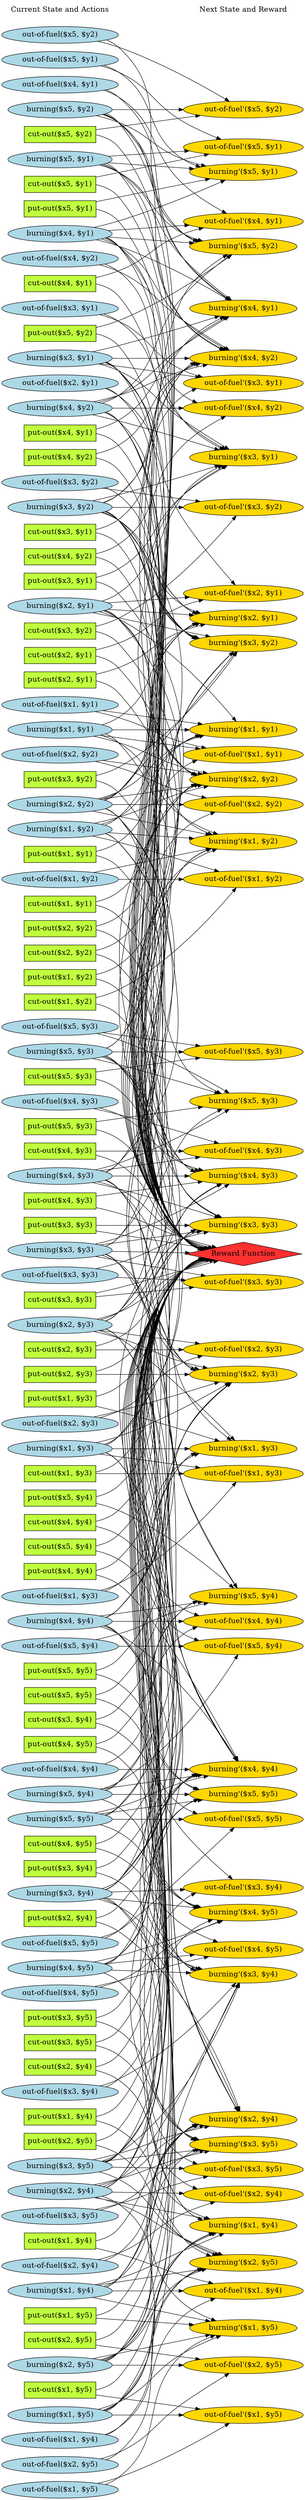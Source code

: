 digraph G {
	graph [bb="0,0,615.79,5461.4",
		fontname=Helvetica,
		fontsize=16,
		rankdir=LR,
		ranksep=2.00,
		ratio=auto,
		size=600
	];
	node [fontsize=16,
		label="\N"
	];
	{
		graph [rank=same];
		"cut-out($x4, $y4)"		 [color=black,
			fillcolor=olivedrab1,
			height=0.5,
			pos="108.89,2136.4",
			shape=box,
			style=filled,
			width=1.8056];
		"put-out($x1, $y1)"		 [color=black,
			fillcolor=olivedrab1,
			height=0.5,
			pos="108.89,3597.4",
			shape=box,
			style=filled,
			width=1.8194];
		"out-of-fuel($x5, $y3)"		 [color=black,
			fillcolor=lightblue,
			height=0.51069,
			pos="108.89,3219.4",
			shape=ellipse,
			style=filled,
			width=3.0248];
		"burning($x5, $y1)"		 [color=black,
			fillcolor=lightblue,
			height=0.51069,
			pos="108.89,5116.4",
			shape=ellipse,
			style=filled,
			width=2.6517];
		"burning($x1, $y4)"		 [color=black,
			fillcolor=lightblue,
			height=0.51069,
			pos="108.89,453.38",
			shape=ellipse,
			style=filled,
			width=2.6517];
		"out-of-fuel($x2, $y3)"		 [color=black,
			fillcolor=lightblue,
			height=0.51069,
			pos="108.89,2353.4",
			shape=ellipse,
			style=filled,
			width=3.0248];
		"cut-out($x1, $y5)"		 [color=black,
			fillcolor=olivedrab1,
			height=0.5,
			pos="108.89,237.38",
			shape=box,
			style=filled,
			width=1.8056];
		"cut-out($x2, $y2)"		 [color=black,
			fillcolor=olivedrab1,
			height=0.5,
			pos="108.89,3381.4",
			shape=box,
			style=filled,
			width=1.8056];
		"burning($x4, $y3)"		 [color=black,
			fillcolor=lightblue,
			height=0.51069,
			pos="108.89,2894.4",
			shape=ellipse,
			style=filled,
			width=2.6517];
		"put-out($x3, $y3)"		 [color=black,
			fillcolor=olivedrab1,
			height=0.5,
			pos="108.89,2786.4",
			shape=box,
			style=filled,
			width=1.8194];
		"burning($x2, $y1)"		 [color=black,
			fillcolor=lightblue,
			height=0.51069,
			pos="108.89,4140.4",
			shape=ellipse,
			style=filled,
			width=2.6517];
		"cut-out($x5, $y2)"		 [color=black,
			fillcolor=olivedrab1,
			height=0.5,
			pos="108.89,5170.4",
			shape=box,
			style=filled,
			width=1.8056];
		"out-of-fuel($x4, $y5)"		 [color=black,
			fillcolor=lightblue,
			height=0.51069,
			pos="108.89,1104.4",
			shape=ellipse,
			style=filled,
			width=3.0248];
		"out-of-fuel($x5, $y4)"		 [color=black,
			fillcolor=lightblue,
			height=0.51069,
			pos="108.89,1864.4",
			shape=ellipse,
			style=filled,
			width=3.0248];
		"cut-out($x4, $y3)"		 [color=black,
			fillcolor=olivedrab1,
			height=0.5,
			pos="108.89,2948.4",
			shape=box,
			style=filled,
			width=1.8056];
		"burning($x5, $y2)"		 [color=black,
			fillcolor=lightblue,
			height=0.51069,
			pos="108.89,5224.4",
			shape=ellipse,
			style=filled,
			width=2.6517];
		"burning($x1, $y3)"		 [color=black,
			fillcolor=lightblue,
			height=0.51069,
			pos="108.89,2298.4",
			shape=ellipse,
			style=filled,
			width=2.6517];
		"out-of-fuel($x2, $y4)"		 [color=black,
			fillcolor=lightblue,
			height=0.51069,
			pos="108.89,508.38",
			shape=ellipse,
			style=filled,
			width=3.0248];
		"put-out($x4, $y1)"		 [color=black,
			fillcolor=olivedrab1,
			height=0.5,
			pos="108.89,4519.4",
			shape=box,
			style=filled,
			width=1.8194];
		"put-out($x3, $y2)"		 [color=black,
			fillcolor=olivedrab1,
			height=0.5,
			pos="108.89,3760.4",
			shape=box,
			style=filled,
			width=1.8194];
		"cut-out($x2, $y1)"		 [color=black,
			fillcolor=olivedrab1,
			height=0.5,
			pos="108.89,4032.4",
			shape=box,
			style=filled,
			width=1.8056];
		"burning($x4, $y4)"		 [color=black,
			fillcolor=lightblue,
			height=0.51069,
			pos="108.89,1919.4",
			shape=ellipse,
			style=filled,
			width=2.6517];
		"burning($x2, $y2)"		 [color=black,
			fillcolor=lightblue,
			height=0.51069,
			pos="108.89,3706.4",
			shape=ellipse,
			style=filled,
			width=2.6517];
		"cut-out($x5, $y1)"		 [color=black,
			fillcolor=olivedrab1,
			height=0.5,
			pos="108.89,5062.4",
			shape=box,
			style=filled,
			width=1.8056];
		"burning($x3, $y5)"		 [color=black,
			fillcolor=lightblue,
			height=0.51069,
			pos="108.89,726.38",
			shape=ellipse,
			style=filled,
			width=2.6517];
		"put-out($x1, $y3)"		 [color=black,
			fillcolor=olivedrab1,
			height=0.5,
			pos="108.89,2407.4",
			shape=box,
			style=filled,
			width=1.8194];
		"burning($x1, $y2)"		 [color=black,
			fillcolor=lightblue,
			height=0.51069,
			pos="108.89,3651.4",
			shape=ellipse,
			style=filled,
			width=2.6517];
		"cut-out($x3, $y5)"		 [color=black,
			fillcolor=olivedrab1,
			height=0.5,
			pos="108.89,996.38",
			shape=box,
			style=filled,
			width=1.8056];
		"out-of-fuel($x5, $y5)"		 [color=black,
			fillcolor=lightblue,
			height=0.51069,
			pos="108.89,1214.4",
			shape=ellipse,
			style=filled,
			width=3.0248];
		"put-out($x5, $y4)"		 [color=black,
			fillcolor=olivedrab1,
			height=0.5,
			pos="108.89,2190.4",
			shape=box,
			style=filled,
			width=1.8194];
		"Current State and Actions"		 [color=black,
			fillcolor=white,
			height=0.5,
			pos="108.89,5443.4",
			shape=plaintext,
			style=bold,
			width=2.5139];
		"out-of-fuel($x1, $y4)"		 [color=black,
			fillcolor=lightblue,
			height=0.51069,
			pos="108.89,128.38",
			shape=ellipse,
			style=filled,
			width=3.0248];
		"burning($x5, $y3)"		 [color=black,
			fillcolor=lightblue,
			height=0.51069,
			pos="108.89,3164.4",
			shape=ellipse,
			style=filled,
			width=2.6517];
		"out-of-fuel($x1, $y5)"		 [color=black,
			fillcolor=lightblue,
			height=0.51069,
			pos="108.89,18.385",
			shape=ellipse,
			style=filled,
			width=3.0248];
		"burning($x4, $y5)"		 [color=black,
			fillcolor=lightblue,
			height=0.51069,
			pos="108.89,1159.4",
			shape=ellipse,
			style=filled,
			width=2.6517];
		"out-of-fuel($x2, $y1)"		 [color=black,
			fillcolor=lightblue,
			height=0.51069,
			pos="108.89,4628.4",
			shape=ellipse,
			style=filled,
			width=3.0248];
		"cut-out($x5, $y4)"		 [color=black,
			fillcolor=olivedrab1,
			height=0.5,
			pos="108.89,2082.4",
			shape=box,
			style=filled,
			width=1.8056];
		"put-out($x3, $y1)"		 [color=black,
			fillcolor=olivedrab1,
			height=0.5,
			pos="108.89,4194.4",
			shape=box,
			style=filled,
			width=1.8194];
		"out-of-fuel($x3, $y2)"		 [color=black,
			fillcolor=lightblue,
			height=0.51069,
			pos="108.89,4411.4",
			shape=ellipse,
			style=filled,
			width=3.0248];
		"cut-out($x4, $y5)"		 [color=black,
			fillcolor=olivedrab1,
			height=0.5,
			pos="108.89,1430.4",
			shape=box,
			style=filled,
			width=1.8056];
		"put-out($x1, $y2)"		 [color=black,
			fillcolor=olivedrab1,
			height=0.5,
			pos="108.89,3327.4",
			shape=box,
			style=filled,
			width=1.8194];
		"burning($x1, $y1)"		 [color=black,
			fillcolor=lightblue,
			height=0.51069,
			pos="108.89,3869.4",
			shape=ellipse,
			style=filled,
			width=2.6517];
		"put-out($x5, $y5)"		 [color=black,
			fillcolor=olivedrab1,
			height=0.5,
			pos="108.89,1810.4",
			shape=box,
			style=filled,
			width=1.8194];
		"put-out($x2, $y1)"		 [color=black,
			fillcolor=olivedrab1,
			height=0.5,
			pos="108.89,3978.4",
			shape=box,
			style=filled,
			width=1.8194];
		"out-of-fuel($x1, $y3)"		 [color=black,
			fillcolor=lightblue,
			height=0.51069,
			pos="108.89,1974.4",
			shape=ellipse,
			style=filled,
			width=3.0248];
		"burning($x5, $y4)"		 [color=black,
			fillcolor=lightblue,
			height=0.51069,
			pos="108.89,1539.4",
			shape=ellipse,
			style=filled,
			width=2.6517];
		"out-of-fuel($x2, $y2)"		 [color=black,
			fillcolor=lightblue,
			height=0.51069,
			pos="108.89,3814.4",
			shape=ellipse,
			style=filled,
			width=3.0248];
		"cut-out($x5, $y3)"		 [color=black,
			fillcolor=olivedrab1,
			height=0.5,
			pos="108.89,3110.4",
			shape=box,
			style=filled,
			width=1.8056];
		"out-of-fuel($x3, $y1)"		 [color=black,
			fillcolor=lightblue,
			height=0.51069,
			pos="108.89,4791.4",
			shape=ellipse,
			style=filled,
			width=3.0248];
		"put-out($x1, $y5)"		 [color=black,
			fillcolor=olivedrab1,
			height=0.5,
			pos="108.89,399.38",
			shape=box,
			style=filled,
			width=1.8194];
		"out-of-fuel($x4, $y2)"		 [color=black,
			fillcolor=lightblue,
			height=0.51069,
			pos="108.89,4899.4",
			shape=ellipse,
			style=filled,
			width=3.0248];
		"put-out($x5, $y2)"		 [color=black,
			fillcolor=olivedrab1,
			height=0.5,
			pos="108.89,4737.4",
			shape=box,
			style=filled,
			width=1.8194];
		"cut-out($x3, $y3)"		 [color=black,
			fillcolor=olivedrab1,
			height=0.5,
			pos="108.89,2623.4",
			shape=box,
			style=filled,
			width=1.8056];
		"put-out($x2, $y2)"		 [color=black,
			fillcolor=olivedrab1,
			height=0.5,
			pos="108.89,3435.4",
			shape=box,
			style=filled,
			width=1.8194];
		"burning($x5, $y5)"		 [color=black,
			fillcolor=lightblue,
			height=0.51069,
			pos="108.89,1484.4",
			shape=ellipse,
			style=filled,
			width=2.6517];
		"out-of-fuel($x1, $y2)"		 [color=black,
			fillcolor=lightblue,
			height=0.51069,
			pos="108.89,3543.4",
			shape=ellipse,
			style=filled,
			width=3.0248];
		"burning($x3, $y2)"		 [color=black,
			fillcolor=lightblue,
			height=0.51069,
			pos="108.89,4356.4",
			shape=ellipse,
			style=filled,
			width=2.6517];
		"burning($x2, $y5)"		 [color=black,
			fillcolor=lightblue,
			height=0.51069,
			pos="108.89,291.38",
			shape=ellipse,
			style=filled,
			width=2.6517];
		"out-of-fuel($x3, $y4)"		 [color=black,
			fillcolor=lightblue,
			height=0.51069,
			pos="108.89,888.38",
			shape=ellipse,
			style=filled,
			width=3.0248];
		"put-out($x4, $y4)"		 [color=black,
			fillcolor=olivedrab1,
			height=0.5,
			pos="108.89,2028.4",
			shape=box,
			style=filled,
			width=1.8194];
		"cut-out($x1, $y1)"		 [color=black,
			fillcolor=olivedrab1,
			height=0.5,
			pos="108.89,3489.4",
			shape=box,
			style=filled,
			width=1.8056];
		"put-out($x1, $y4)"		 [color=black,
			fillcolor=olivedrab1,
			height=0.5,
			pos="108.89,834.38",
			shape=box,
			style=filled,
			width=1.8194];
		"out-of-fuel($x4, $y1)"		 [color=black,
			fillcolor=lightblue,
			height=0.51069,
			pos="108.89,5279.4",
			shape=ellipse,
			style=filled,
			width=3.0248];
		"put-out($x2, $y3)"		 [color=black,
			fillcolor=olivedrab1,
			height=0.5,
			pos="108.89,2461.4",
			shape=box,
			style=filled,
			width=1.8194];
		"put-out($x5, $y3)"		 [color=black,
			fillcolor=olivedrab1,
			height=0.5,
			pos="108.89,3002.4",
			shape=box,
			style=filled,
			width=1.8194];
		"cut-out($x3, $y4)"		 [color=black,
			fillcolor=olivedrab1,
			height=0.5,
			pos="108.89,1702.4",
			shape=box,
			style=filled,
			width=1.8056];
		"out-of-fuel($x1, $y1)"		 [color=black,
			fillcolor=lightblue,
			height=0.51069,
			pos="108.89,3924.4",
			shape=ellipse,
			style=filled,
			width=3.0248];
		"burning($x3, $y1)"		 [color=black,
			fillcolor=lightblue,
			height=0.51069,
			pos="108.89,4683.4",
			shape=ellipse,
			style=filled,
			width=2.6517];
		"cut-out($x5, $y5)"		 [color=black,
			fillcolor=olivedrab1,
			height=0.5,
			pos="108.89,1756.4",
			shape=box,
			style=filled,
			width=1.8056];
		"out-of-fuel($x3, $y3)"		 [color=black,
			fillcolor=lightblue,
			height=0.51069,
			pos="108.89,2677.4",
			shape=ellipse,
			style=filled,
			width=3.0248];
		"cut-out($x2, $y5)"		 [color=black,
			fillcolor=olivedrab1,
			height=0.5,
			pos="108.89,345.38",
			shape=box,
			style=filled,
			width=1.8056];
		"put-out($x4, $y5)"		 [color=black,
			fillcolor=olivedrab1,
			height=0.5,
			pos="108.89,1648.4",
			shape=box,
			style=filled,
			width=1.8194];
		"cut-out($x1, $y2)"		 [color=black,
			fillcolor=olivedrab1,
			height=0.5,
			pos="108.89,3273.4",
			shape=box,
			style=filled,
			width=1.8056];
		"out-of-fuel($x5, $y1)"		 [color=black,
			fillcolor=lightblue,
			height=0.51069,
			pos="108.89,5334.4",
			shape=ellipse,
			style=filled,
			width=3.0248];
		"cut-out($x4, $y2)"		 [color=black,
			fillcolor=olivedrab1,
			height=0.5,
			pos="108.89,4248.4",
			shape=box,
			style=filled,
			width=1.8056];
		"out-of-fuel($x4, $y4)"		 [color=black,
			fillcolor=lightblue,
			height=0.51069,
			pos="108.89,1594.4",
			shape=ellipse,
			style=filled,
			width=3.0248];
		"cut-out($x3, $y1)"		 [color=black,
			fillcolor=olivedrab1,
			height=0.5,
			pos="108.89,4302.4",
			shape=box,
			style=filled,
			width=1.8056];
		"put-out($x2, $y4)"		 [color=black,
			fillcolor=olivedrab1,
			height=0.5,
			pos="108.89,1268.4",
			shape=box,
			style=filled,
			width=1.8194];
		"cut-out($x1, $y3)"		 [color=black,
			fillcolor=olivedrab1,
			height=0.5,
			pos="108.89,2244.4",
			shape=box,
			style=filled,
			width=1.8056];
		"burning($x3, $y4)"		 [color=black,
			fillcolor=lightblue,
			height=0.51069,
			pos="108.89,1322.4",
			shape=ellipse,
			style=filled,
			width=2.6517];
		"put-out($x4, $y2)"		 [color=black,
			fillcolor=olivedrab1,
			height=0.5,
			pos="108.89,4465.4",
			shape=box,
			style=filled,
			width=1.8194];
		"burning($x4, $y1)"		 [color=black,
			fillcolor=lightblue,
			height=0.51069,
			pos="108.89,4954.4",
			shape=ellipse,
			style=filled,
			width=2.6517];
		"out-of-fuel($x2, $y5)"		 [color=black,
			fillcolor=lightblue,
			height=0.51069,
			pos="108.89,73.385",
			shape=ellipse,
			style=filled,
			width=3.0248];
		"put-out($x3, $y5)"		 [color=black,
			fillcolor=olivedrab1,
			height=0.5,
			pos="108.89,1050.4",
			shape=box,
			style=filled,
			width=1.8194];
		"cut-out($x2, $y4)"		 [color=black,
			fillcolor=olivedrab1,
			height=0.5,
			pos="108.89,942.38",
			shape=box,
			style=filled,
			width=1.8056];
		"burning($x2, $y3)"		 [color=black,
			fillcolor=lightblue,
			height=0.51069,
			pos="108.89,2569.4",
			shape=ellipse,
			style=filled,
			width=2.6517];
		"out-of-fuel($x5, $y2)"		 [color=black,
			fillcolor=lightblue,
			height=0.51069,
			pos="108.89,5389.4",
			shape=ellipse,
			style=filled,
			width=3.0248];
		"out-of-fuel($x4, $y3)"		 [color=black,
			fillcolor=lightblue,
			height=0.51069,
			pos="108.89,3056.4",
			shape=ellipse,
			style=filled,
			width=3.0248];
		"cut-out($x4, $y1)"		 [color=black,
			fillcolor=olivedrab1,
			height=0.5,
			pos="108.89,4845.4",
			shape=box,
			style=filled,
			width=1.8056];
		"cut-out($x3, $y2)"		 [color=black,
			fillcolor=olivedrab1,
			height=0.5,
			pos="108.89,4086.4",
			shape=box,
			style=filled,
			width=1.8056];
		"put-out($x5, $y1)"		 [color=black,
			fillcolor=olivedrab1,
			height=0.5,
			pos="108.89,5008.4",
			shape=box,
			style=filled,
			width=1.8194];
		"put-out($x2, $y5)"		 [color=black,
			fillcolor=olivedrab1,
			height=0.5,
			pos="108.89,780.38",
			shape=box,
			style=filled,
			width=1.8194];
		"burning($x1, $y5)"		 [color=black,
			fillcolor=lightblue,
			height=0.51069,
			pos="108.89,183.38",
			shape=ellipse,
			style=filled,
			width=2.6517];
		"cut-out($x1, $y4)"		 [color=black,
			fillcolor=olivedrab1,
			height=0.5,
			pos="108.89,562.38",
			shape=box,
			style=filled,
			width=1.8056];
		"burning($x3, $y3)"		 [color=black,
			fillcolor=lightblue,
			height=0.51069,
			pos="108.89,2732.4",
			shape=ellipse,
			style=filled,
			width=2.6517];
		"cut-out($x2, $y3)"		 [color=black,
			fillcolor=olivedrab1,
			height=0.5,
			pos="108.89,2515.4",
			shape=box,
			style=filled,
			width=1.8056];
		"burning($x2, $y4)"		 [color=black,
			fillcolor=lightblue,
			height=0.51069,
			pos="108.89,671.38",
			shape=ellipse,
			style=filled,
			width=2.6517];
		"burning($x4, $y2)"		 [color=black,
			fillcolor=lightblue,
			height=0.51069,
			pos="108.89,4573.4",
			shape=ellipse,
			style=filled,
			width=2.6517];
		"put-out($x3, $y4)"		 [color=black,
			fillcolor=olivedrab1,
			height=0.5,
			pos="108.89,1376.4",
			shape=box,
			style=filled,
			width=1.8194];
		"out-of-fuel($x3, $y5)"		 [color=black,
			fillcolor=lightblue,
			height=0.51069,
			pos="108.89,616.38",
			shape=ellipse,
			style=filled,
			width=3.0248];
		"put-out($x4, $y3)"		 [color=black,
			fillcolor=olivedrab1,
			height=0.5,
			pos="108.89,2840.4",
			shape=box,
			style=filled,
			width=1.8194];
	}
	{
		graph [rank=same];
		"out-of-fuel'($x3, $y1)"		 [color=black,
			fillcolor=gold1,
			height=0.51069,
			pos="488.79,4628.4",
			shape=ellipse,
			style=filled,
			width=3.0838];
		"out-of-fuel'($x2, $y4)"		 [color=black,
			fillcolor=gold1,
			height=0.51069,
			pos="488.79,664.38",
			shape=ellipse,
			style=filled,
			width=3.0838];
		"burning'($x1, $y1)"		 [color=black,
			fillcolor=gold1,
			height=0.51069,
			pos="488.79,3869.4",
			shape=ellipse,
			style=filled,
			width=2.7106];
		"burning'($x4, $y1)"		 [color=black,
			fillcolor=gold1,
			height=0.51069,
			pos="488.79,4818.4",
			shape=ellipse,
			style=filled,
			width=2.7106];
		"out-of-fuel'($x5, $y3)"		 [color=black,
			fillcolor=gold1,
			height=0.51069,
			pos="488.79,3164.4",
			shape=ellipse,
			style=filled,
			width=3.0838];
		"burning'($x3, $y3)"		 [color=black,
			fillcolor=gold1,
			height=0.51069,
			pos="488.79,2786.4",
			shape=ellipse,
			style=filled,
			width=2.7106];
		"Next State and Reward"		 [color=black,
			fillcolor=white,
			height=0.5,
			pos="488.79,5443.4",
			shape=plaintext,
			style=bold,
			width=2.25];
		"out-of-fuel'($x2, $y5)"		 [color=black,
			fillcolor=gold1,
			height=0.51069,
			pos="488.79,291.38",
			shape=ellipse,
			style=filled,
			width=3.0838];
		"out-of-fuel'($x5, $y2)"		 [color=black,
			fillcolor=gold1,
			height=0.51069,
			pos="488.79,5224.4",
			shape=ellipse,
			style=filled,
			width=3.0838];
		"burning'($x3, $y2)"		 [color=black,
			fillcolor=gold1,
			height=0.51069,
			pos="488.79,4057.4",
			shape=ellipse,
			style=filled,
			width=2.7106];
		"out-of-fuel'($x4, $y4)"		 [color=black,
			fillcolor=gold1,
			height=0.51069,
			pos="488.79,1919.4",
			shape=ellipse,
			style=filled,
			width=3.0838];
		"burning'($x4, $y3)"		 [color=black,
			fillcolor=gold1,
			height=0.51069,
			pos="488.79,2893.4",
			shape=ellipse,
			style=filled,
			width=2.7106];
		"out-of-fuel'($x5, $y5)"		 [color=black,
			fillcolor=gold1,
			height=0.51069,
			pos="488.79,1484.4",
			shape=ellipse,
			style=filled,
			width=3.0838];
		"burning'($x3, $y5)"		 [color=black,
			fillcolor=gold1,
			height=0.51069,
			pos="488.79,774.38",
			shape=ellipse,
			style=filled,
			width=2.7106];
		"out-of-fuel'($x1, $y1)"		 [color=black,
			fillcolor=gold1,
			height=0.51069,
			pos="488.79,3814.4",
			shape=ellipse,
			style=filled,
			width=3.0838];
		"burning'($x2, $y4)"		 [color=black,
			fillcolor=gold1,
			height=0.51069,
			pos="488.79,829.38",
			shape=ellipse,
			style=filled,
			width=2.7106];
		"burning'($x5, $y1)"		 [color=black,
			fillcolor=gold1,
			height=0.51069,
			pos="488.79,5075.4",
			shape=ellipse,
			style=filled,
			width=2.7106];
		"burning'($x4, $y2)"		 [color=black,
			fillcolor=gold1,
			height=0.51069,
			pos="488.79,4683.4",
			shape=ellipse,
			style=filled,
			width=2.7106];
		"out-of-fuel'($x5, $y4)"		 [color=black,
			fillcolor=gold1,
			height=0.51069,
			pos="488.79,1864.4",
			shape=ellipse,
			style=filled,
			width=3.0838];
		"burning'($x3, $y4)"		 [color=black,
			fillcolor=gold1,
			height=0.51069,
			pos="488.79,1130.4",
			shape=ellipse,
			style=filled,
			width=2.7106];
		"burning'($x2, $y5)"		 [color=black,
			fillcolor=gold1,
			height=0.51069,
			pos="488.79,515.38",
			shape=ellipse,
			style=filled,
			width=2.7106];
		"out-of-fuel'($x4, $y5)"		 [color=black,
			fillcolor=gold1,
			height=0.51069,
			pos="488.79,1185.4",
			shape=ellipse,
			style=filled,
			width=3.0838];
		"burning'($x1, $y5)"		 [color=black,
			fillcolor=gold1,
			height=0.51069,
			pos="488.79,372.38",
			shape=ellipse,
			style=filled,
			width=2.7106];
		"burning'($x4, $y5)"		 [color=black,
			fillcolor=gold1,
			height=0.51069,
			pos="488.79,1294.4",
			shape=ellipse,
			style=filled,
			width=2.7106];
		"burning'($x5, $y2)"		 [color=black,
			fillcolor=gold1,
			height=0.51069,
			pos="488.79,4940.4",
			shape=ellipse,
			style=filled,
			width=2.7106];
		"out-of-fuel'($x4, $y2)"		 [color=black,
			fillcolor=gold1,
			height=0.51069,
			pos="488.79,4573.4",
			shape=ellipse,
			style=filled,
			width=3.0838];
		"out-of-fuel'($x1, $y3)"		 [color=black,
			fillcolor=gold1,
			height=0.51069,
			pos="488.79,2244.4",
			shape=ellipse,
			style=filled,
			width=3.0838];
		"Reward Function"		 [color=black,
			fillcolor=firebrick1,
			height=0.72222,
			pos="488.79,2724.4",
			shape=diamond,
			style=filled,
			width=3.5278];
		"out-of-fuel'($x3, $y5)"		 [color=black,
			fillcolor=gold1,
			height=0.51069,
			pos="488.79,719.38",
			shape=ellipse,
			style=filled,
			width=3.0838];
		"burning'($x2, $y2)"		 [color=black,
			fillcolor=gold1,
			height=0.51069,
			pos="488.79,3746.4",
			shape=ellipse,
			style=filled,
			width=2.7106];
		"burning'($x1, $y4)"		 [color=black,
			fillcolor=gold1,
			height=0.51069,
			pos="488.79,583.38",
			shape=ellipse,
			style=filled,
			width=2.7106];
		"out-of-fuel'($x4, $y3)"		 [color=black,
			fillcolor=gold1,
			height=0.51069,
			pos="488.79,2948.4",
			shape=ellipse,
			style=filled,
			width=3.0838];
		"out-of-fuel'($x1, $y2)"		 [color=black,
			fillcolor=gold1,
			height=0.51069,
			pos="488.79,3543.4",
			shape=ellipse,
			style=filled,
			width=3.0838];
		"burning'($x4, $y4)"		 [color=black,
			fillcolor=gold1,
			height=0.51069,
			pos="488.79,1594.4",
			shape=ellipse,
			style=filled,
			width=2.7106];
		"burning'($x5, $y3)"		 [color=black,
			fillcolor=gold1,
			height=0.51069,
			pos="488.79,3056.4",
			shape=ellipse,
			style=filled,
			width=2.7106];
		"burning'($x2, $y3)"		 [color=black,
			fillcolor=gold1,
			height=0.51069,
			pos="488.79,2460.4",
			shape=ellipse,
			style=filled,
			width=2.7106];
		"out-of-fuel'($x2, $y1)"		 [color=black,
			fillcolor=gold1,
			height=0.51069,
			pos="488.79,4167.4",
			shape=ellipse,
			style=filled,
			width=3.0838];
		"out-of-fuel'($x3, $y4)"		 [color=black,
			fillcolor=gold1,
			height=0.51069,
			pos="488.79,1349.4",
			shape=ellipse,
			style=filled,
			width=3.0838];
		"out-of-fuel'($x3, $y3)"		 [color=black,
			fillcolor=gold1,
			height=0.51069,
			pos="488.79,2662.4",
			shape=ellipse,
			style=filled,
			width=3.0838];
		"burning'($x1, $y3)"		 [color=black,
			fillcolor=gold1,
			height=0.51069,
			pos="488.79,2299.4",
			shape=ellipse,
			style=filled,
			width=2.7106];
		"out-of-fuel'($x1, $y5)"		 [color=black,
			fillcolor=gold1,
			height=0.51069,
			pos="488.79,183.38",
			shape=ellipse,
			style=filled,
			width=3.0838];
		"out-of-fuel'($x5, $y1)"		 [color=black,
			fillcolor=gold1,
			height=0.51069,
			pos="488.79,5130.4",
			shape=ellipse,
			style=filled,
			width=3.0838];
		"burning'($x5, $y4)"		 [color=black,
			fillcolor=gold1,
			height=0.51069,
			pos="488.79,1974.4",
			shape=ellipse,
			style=filled,
			width=2.7106];
		"burning'($x3, $y1)"		 [color=black,
			fillcolor=gold1,
			height=0.51069,
			pos="488.79,4464.4",
			shape=ellipse,
			style=filled,
			width=2.7106];
		"out-of-fuel'($x2, $y2)"		 [color=black,
			fillcolor=gold1,
			height=0.51069,
			pos="488.79,3691.4",
			shape=ellipse,
			style=filled,
			width=3.0838];
		"out-of-fuel'($x2, $y3)"		 [color=black,
			fillcolor=gold1,
			height=0.51069,
			pos="488.79,2515.4",
			shape=ellipse,
			style=filled,
			width=3.0838];
		"out-of-fuel'($x3, $y2)"		 [color=black,
			fillcolor=gold1,
			height=0.51069,
			pos="488.79,4356.4",
			shape=ellipse,
			style=filled,
			width=3.0838];
		"burning'($x1, $y2)"		 [color=black,
			fillcolor=gold1,
			height=0.51069,
			pos="488.79,3623.4",
			shape=ellipse,
			style=filled,
			width=2.7106];
		"out-of-fuel'($x1, $y4)"		 [color=black,
			fillcolor=gold1,
			height=0.51069,
			pos="488.79,453.38",
			shape=ellipse,
			style=filled,
			width=3.0838];
		"out-of-fuel'($x4, $y1)"		 [color=black,
			fillcolor=gold1,
			height=0.51069,
			pos="488.79,4995.4",
			shape=ellipse,
			style=filled,
			width=3.0838];
		"burning'($x5, $y5)"		 [color=black,
			fillcolor=gold1,
			height=0.51069,
			pos="488.79,1539.4",
			shape=ellipse,
			style=filled,
			width=2.7106];
		"burning'($x2, $y1)"		 [color=black,
			fillcolor=gold1,
			height=0.51069,
			pos="488.79,4112.4",
			shape=ellipse,
			style=filled,
			width=2.7106];
	}
	"cut-out($x4, $y4)" -> "out-of-fuel'($x4, $y4)"	 [color=black,
		pos="e,401.68,1930.9 174.03,2127 189.09,2123 204.58,2117.4 217.79,2109.4 300.18,2059.5 278.74,1996.2 361.79,1947.4 371.11,1941.9 381.39,\
1937.5 391.94,1934",
		style=solid];
	"cut-out($x4, $y4)" -> "Reward Function"	 [pos="e,406.9,2715 174.02,2141 190.03,2145 205.99,2151.8 217.79,2163.4 391.05,2332.9 190.72,2517.7 361.79,2689.4 371.65,2699.3 384.06,\
2706.4 397.21,2711.6"];
	"put-out($x1, $y1)" -> "burning'($x1, $y1)"	 [color=black,
		pos="e,404.06,3860.2 174.59,3605.4 189.71,3609.4 205.09,3615.4 217.79,3624.4 312.32,3691.2 266.38,3775.9 361.79,3841.4 371.6,3848.1 382.77,\
3853.3 394.3,3857.2",
		style=solid];
	"put-out($x1, $y1)" -> "Reward Function"	 [pos="e,404.75,2733.3 174.46,3593.5 190.57,3589.6 206.46,3582.5 217.79,3570.4 467.5,3302.7 115.54,3030.3 361.79,2759.4 370.86,2749.4 382.49,\
2742.2 395.02,2737"];
	"out-of-fuel($x5, $y3)" -> "out-of-fuel'($x5, $y3)"	 [color=black,
		pos="e,404.65,3176.5 191.89,3207.5 251.52,3198.8 332.35,3187 394.45,3178",
		style=solid];
	"out-of-fuel($x5, $y3)" -> "burning'($x5, $y3)"	 [color=black,
		pos="e,457.95,3073.9 175.34,3204.8 189.51,3200.9 204.29,3196.4 217.79,3191.4 303.43,3159.3 397.78,3108.2 449.17,3078.9",
		style=solid];
	"burning($x5, $y1)" -> "burning'($x4, $y1)"	 [color=black,
		pos="e,460.5,4836.1 183.32,5104.8 195.39,5101 207.35,5096 217.79,5089.4 303.14,5035.3 288.92,4983.4 361.79,4913.4 389.92,4886.4 425.74,\
4860 451.99,4841.9",
		style=solid];
	"burning($x5, $y1)" -> "burning'($x5, $y1)"	 [color=black,
		pos="e,403.87,5084.5 192.36,5107.4 251.71,5101 331.87,5092.3 393.72,5085.6",
		style=solid];
	"burning($x5, $y1)" -> "burning'($x4, $y2)"	 [color=black,
		pos="e,461.33,4701.1 187.54,5105.8 198.46,5101.9 208.95,5096.6 217.79,5089.4 331.9,4996.6 272.05,4907.9 361.79,4791.4 387.75,4757.7 425.71,\
4726.9 453.17,4706.9",
		style=solid];
	"burning($x5, $y1)" -> "burning'($x5, $y2)"	 [color=black,
		pos="e,410.49,4951.4 179.5,5103.9 192.61,5100.2 205.92,5095.4 217.79,5089.4 292.24,5051.4 286.84,5005.4 361.79,4968.4 373.91,4962.4 387.33,\
4957.7 400.74,4954",
		style=solid];
	"burning($x5, $y1)" -> "Reward Function"	 [pos="e,402.35,2732.8 192.7,5107.6 202.31,5103.3 211.06,5097.5 217.79,5089.4 549.46,4690.5 35.275,3162.5 361.79,2759.4 370.04,2749.2 380.99,\
2741.8 392.99,2736.5"];
	"burning($x5, $y1)" -> "out-of-fuel'($x5, $y1)"	 [color=black,
		pos="e,380.15,5126.4 202.82,5119.8 253.22,5121.7 316.04,5124 369.86,5126",
		style=solid];
	"burning($x1, $y4)" -> "burning'($x2, $y4)"	 [color=black,
		pos="e,400.9,821.24 186.63,464.12 197.92,468.2 208.77,473.77 217.79,481.38 336.98,581.97 240.84,702.92 361.79,801.38 370.53,808.5 380.69,\
813.9 391.38,817.98",
		style=solid];
	"burning($x1, $y4)" -> "burning'($x2, $y5)"	 [color=black,
		pos="e,414.65,503.39 182.31,465.27 245.81,475.68 338.11,490.83 404.62,501.74",
		style=solid];
	"burning($x1, $y4)" -> "burning'($x1, $y5)"	 [color=black,
		pos="e,423.53,386.16 173.57,439.74 239.83,425.53 343.5,403.31 413.46,388.32",
		style=solid];
	"burning($x1, $y4)" -> "Reward Function"	 [pos="e,402.38,2715.9 191.91,462.66 201.83,467 210.88,473.03 217.79,481.38 531.16,860.3 51.656,2307.8 361.79,2689.4 370.06,2699.6 381.02,\
2706.9 393.02,2712.2"];
	"burning($x1, $y4)" -> "burning'($x1, $y4)"	 [color=black,
		pos="e,436.56,567.82 170.56,467.46 186.09,471.52 202.67,476.25 217.79,481.38 283.6,503.73 296.68,518.05 361.79,542.38 382.81,550.24 406.11,\
558.06 426.89,564.74",
		style=solid];
	"burning($x1, $y4)" -> "burning'($x2, $y3)"	 [color=black,
		pos="e,462.91,2442.6 191.55,462.63 201.59,466.96 210.77,473 217.79,481.38 481.9,796.61 195.5,1950.3 361.79,2326.4 382.03,2372.2 424.73,\
2412.1 454.79,2436.2",
		style=solid];
	"burning($x1, $y4)" -> "burning'($x1, $y3)"	 [color=black,
		pos="e,396.1,2293.6 191.53,462.64 201.57,466.97 210.76,473.01 217.79,481.38 474.44,786.97 99.795,1970.4 361.79,2271.4 368.7,2279.3 377.32,\
2285.3 386.79,2289.8",
		style=solid];
	"burning($x1, $y4)" -> "out-of-fuel'($x1, $y4)"	 [color=black,
		pos="e,377.45,453.38 204.77,453.38 254.06,453.38 314.82,453.38 367.4,453.38",
		style=solid];
	"out-of-fuel($x2, $y3)" -> "burning'($x2, $y3)"	 [color=black,
		pos="e,437.22,2444.7 171.92,2368.4 186.96,2372.2 202.98,2376.3 217.79,2380.4 290.16,2400.2 372.78,2425 427.36,2441.7",
		style=solid];
	"out-of-fuel($x2, $y3)" -> "out-of-fuel'($x2, $y3)"	 [color=black,
		pos="e,407.49,2502.9 181.8,2367.2 194.1,2370.7 206.53,2375.1 217.79,2380.4 289.86,2414.5 289.28,2454.2 361.79,2487.4 373.05,2492.5 385.31,\
2496.8 397.62,2500.2",
		style=solid];
	"cut-out($x1, $y5)" -> "Reward Function"	 [pos="e,402.33,2716 174.01,240.04 190.62,243.95 206.88,251.23 217.79,264.38 562.43,679.89 22.518,2269.5 361.79,2689.4 370.03,2699.6 380.97,\
2707 392.97,2712.3"];
	"cut-out($x1, $y5)" -> "out-of-fuel'($x1, $y5)"	 [color=black,
		pos="e,404.13,195.34 174,228.22 234.41,219.59 325.64,206.55 394.19,196.76",
		style=solid];
	"cut-out($x2, $y2)" -> "Reward Function"	 [pos="e,406.3,2733.6 173.97,3377.1 190.08,3373.1 206.09,3366.2 217.79,3354.4 409.43,3161.3 172.65,2955 361.79,2759.4 371.44,2749.4 383.67,\
2742.2 396.7,2737"];
	"cut-out($x2, $y2)" -> "out-of-fuel'($x2, $y2)"	 [color=black,
		pos="e,415.34,3677.5 174.06,3388.8 189.45,3392.8 205.09,3398.9 217.79,3408.4 318.2,3483.1 264.02,3572.2 361.79,3650.4 374.59,3660.6 390.02,\
3668.3 405.62,3674.1",
		style=solid];
	"burning($x4, $y3)" -> "burning'($x3, $y3)"	 [color=black,
		pos="e,437.73,2802.2 169.1,2880.1 184.95,2876.1 202.06,2871.7 217.79,2867.4 290.42,2847.4 373.32,2822.2 427.88,2805.2",
		style=solid];
	"burning($x4, $y3)" -> "burning'($x3, $y2)"	 [color=black,
		pos="e,468.2,4039.2 191.8,2903.6 201.61,2907.8 210.66,2913.5 217.79,2921.4 511.89,3246 189.06,3493.8 361.79,3896.4 385.04,3950.6 431.19,\
4002.2 460.72,4031.8",
		style=solid];
	"burning($x4, $y3)" -> "burning'($x4, $y3)"	 [color=black,
		pos="e,390.9,2893.6 204.77,2894.1 258.28,2894 325.31,2893.8 380.7,2893.7",
		style=solid];
	"burning($x4, $y3)" -> "burning'($x4, $y2)"	 [color=black,
		pos="e,396.12,4677.6 192.54,2903.3 202.17,2907.5 210.98,2913.4 217.79,2921.4 468.13,3216.1 107.56,4364.1 361.79,4655.4 368.71,4663.3 \
377.34,4669.3 386.81,4673.7",
		style=solid];
	"burning($x4, $y3)" -> "burning'($x3, $y4)"	 [color=black,
		pos="e,396.13,1136.2 192.53,2885.4 202.17,2881.2 210.97,2875.4 217.79,2867.4 464.72,2577.1 111.03,1445.4 361.79,1158.4 368.72,1150.5 \
377.34,1144.5 386.82,1140",
		style=solid];
	"burning($x4, $y3)" -> "Reward Function"	 [pos="e,423.93,2737.2 178.1,2881.7 191.6,2878 205.41,2873.3 217.79,2867.4 290.02,2833 290.01,2794.7 361.79,2759.4 378.12,2751.4 396.57,\
2744.9 414.22,2739.9"];
	"burning($x4, $y3)" -> "out-of-fuel'($x4, $y3)"	 [color=black,
		pos="e,404.01,2936.4 185.91,2905.2 245.86,2913.8 329.75,2925.8 393.89,2935",
		style=solid];
	"burning($x4, $y3)" -> "burning'($x4, $y4)"	 [color=black,
		pos="e,475.52,1612.6 191.86,2885.2 201.66,2881 210.69,2875.3 217.79,2867.4 372.3,2695.5 291.59,2057.6 361.79,1837.4 388.4,1753.9 442.04,\
1664.6 469.97,1621.2",
		style=solid];
	"burning($x4, $y3)" -> "burning'($x5, $y3)"	 [color=black,
		pos="e,457.99,3038.8 173.93,2908 188.53,2911.7 203.84,2916.2 217.79,2921.4 303.57,2953.1 397.87,3004.3 449.21,3033.7",
		style=solid];
	"burning($x4, $y3)" -> "burning'($x5, $y4)"	 [color=black,
		pos="e,476.07,1992.8 190.75,2884.9 200.84,2880.8 210.25,2875.1 217.79,2867.4 424.15,2655.3 260.83,2495.5 361.79,2217.4 391.69,2135 443.88,\
2045.2 470.74,2001.5",
		style=solid];
	"put-out($x3, $y3)" -> "burning'($x3, $y3)"	 [color=black,
		pos="e,390.88,2786.4 174.43,2786.4 230.97,2786.4 314.27,2786.4 380.78,2786.4",
		style=solid];
	"put-out($x3, $y3)" -> "Reward Function"	 [pos="e,417.75,2735.9 174.43,2775.8 238.92,2765.2 338.23,2748.9 407.72,2737.5"];
	"burning($x2, $y1)" -> "burning'($x1, $y1)"	 [color=black,
		pos="e,473.25,3887.7 180.25,4128.1 193.16,4124.4 206.2,4119.6 217.79,4113.4 325.78,4055.8 424.94,3945.6 466.8,3895.5",
		style=solid];
	"burning($x2, $y1)" -> "burning'($x3, $y2)"	 [color=black,
		pos="e,424.5,4071.3 172.72,4126.6 239.23,4112 344.12,4088.9 414.39,4073.5",
		style=solid];
	"burning($x2, $y1)" -> "Reward Function"	 [pos="e,403.43,2733 192.37,4131.3 202.03,4127.1 210.88,4121.3 217.79,4113.4 614.9,3656.7 -29.415,3221.1 361.79,2759.4 370.38,2749.2 381.64,\
2741.9 393.89,2736.6"];
	"burning($x2, $y1)" -> "burning'($x2, $y2)"	 [color=black,
		pos="e,415.63,3758.6 188.04,4130 198.82,4126 209.15,4120.7 217.79,4113.4 338.93,4011.3 244.26,3893.6 361.79,3787.4 374.35,3776 390.09,\
3767.8 406.15,3761.9",
		style=solid];
	"burning($x2, $y1)" -> "out-of-fuel'($x2, $y1)"	 [color=black,
		pos="e,386.64,4160.2 198.97,4146.7 252.08,4150.5 319.96,4155.4 376.57,4159.4",
		style=solid];
	"burning($x2, $y1)" -> "burning'($x3, $y1)"	 [color=black,
		pos="e,452.98,4447.1 185.01,4151.5 196.63,4155.3 208,4160.5 217.79,4167.4 312.09,4233.9 279.53,4302.5 361.79,4383.4 386,4407.2 418.31,\
4427.8 444.14,4442.3",
		style=solid];
	"burning($x2, $y1)" -> "burning'($x1, $y2)"	 [color=black,
		pos="e,413.36,3635.1 189.56,4130.4 199.95,4126.4 209.76,4120.9 217.79,4113.4 370.72,3970.1 213.92,3812.9 361.79,3664.4 373.35,3652.8 \
388.23,3644.5 403.69,3638.5",
		style=solid];
	"burning($x2, $y1)" -> "burning'($x2, $y1)"	 [color=black,
		pos="e,397.78,4119.1 198.49,4133.8 255.21,4129.6 328.91,4124.2 387.73,4119.8",
		style=solid];
	"cut-out($x5, $y2)" -> "out-of-fuel'($x5, $y2)"	 [color=black,
		pos="e,404.13,5212.4 174,5179.5 234.41,5188.2 325.64,5201.2 394.19,5211",
		style=solid];
	"cut-out($x5, $y2)" -> "Reward Function"	 [pos="e,402.34,2732.8 174,5167.7 190.61,5163.8 206.87,5156.5 217.79,5143.4 556.84,4735.1 28.024,3172 361.79,2759.4 370.04,2749.2 380.98,\
2741.8 392.98,2736.5"];
	"out-of-fuel($x4, $y5)" -> "out-of-fuel'($x4, $y5)"	 [color=black,
		pos="e,420.02,1170.9 177.02,1118.8 242.31,1132.8 341.44,1154 410.11,1168.7",
		style=solid];
	"out-of-fuel($x4, $y5)" -> "burning'($x4, $y5)"	 [color=black,
		pos="e,460.62,1276.7 177.36,1118.7 190.98,1122.5 205.03,1127 217.79,1132.4 265.48,1152.4 390.15,1231.3 451.97,1271.1",
		style=solid];
	"out-of-fuel($x5, $y4)" -> "out-of-fuel'($x5, $y4)"	 [color=black,
		pos="e,377.7,1864.4 217.93,1864.4 264.67,1864.4 319.55,1864.4 367.57,1864.4",
		style=solid];
	"out-of-fuel($x5, $y4)" -> "burning'($x5, $y4)"	 [color=black,
		pos="e,420.32,1961.2 172.4,1879.4 187.36,1883.3 203.21,1887.8 217.79,1892.4 282.96,1913 296.27,1926.9 361.79,1946.4 377.35,1951 394.2,\
1955.3 410.36,1959",
		style=solid];
	"cut-out($x4, $y3)" -> "Reward Function"	 [pos="e,418.45,2736.1 174.03,2939 189.09,2935 204.58,2929.4 217.79,2921.4 300.18,2871.5 280.05,2810.4 361.79,2759.4 375.91,2750.6 392.27,\
2743.9 408.43,2739"];
	"cut-out($x4, $y3)" -> "out-of-fuel'($x4, $y3)"	 [color=black,
		pos="e,377.75,2948.4 174,2948.4 226.87,2948.4 303.34,2948.4 367.56,2948.4",
		style=solid];
	"burning($x5, $y2)" -> "burning'($x4, $y1)"	 [color=black,
		pos="e,457.16,4835.9 187.14,5213.7 198.17,5209.8 208.81,5204.5 217.79,5197.4 328.42,5109.1 270.94,5021.9 361.79,4913.4 386.28,4884.1 \
421.41,4858.6 448.36,4841.4",
		style=solid];
	"burning($x5, $y2)" -> "out-of-fuel'($x5, $y2)"	 [color=black,
		pos="e,377.45,5224.4 204.77,5224.4 254.06,5224.4 314.82,5224.4 367.4,5224.4",
		style=solid];
	"burning($x5, $y2)" -> "burning'($x5, $y1)"	 [color=black,
		pos="e,413.78,5087.2 176.67,5211.4 190.55,5207.6 204.87,5203 217.79,5197.4 287.83,5166.8 291.35,5133 361.79,5103.4 375.05,5097.8 389.58,\
5093.3 403.91,5089.6",
		style=solid];
	"burning($x5, $y2)" -> "burning'($x4, $y2)"	 [color=black,
		pos="e,459.72,4701 189.08,5214.3 199.6,5210.3 209.57,5204.9 217.79,5197.4 359.49,5068.6 253.45,4949.2 361.79,4791.4 385.65,4756.6 423.41,\
4726.3 451.38,4706.7",
		style=solid];
	"burning($x5, $y2)" -> "burning'($x5, $y2)"	 [color=black,
		pos="e,403.56,4949.4 185.45,5213.4 196.95,5209.5 208.17,5204.4 217.79,5197.4 315.12,5126.8 263.52,5037.7 361.79,4968.4 371.45,4961.6 \
382.47,4956.4 393.89,4952.4",
		style=solid];
	"burning($x5, $y2)" -> "Reward Function"	 [pos="e,402.32,2732.8 192.98,5215.5 202.48,5211.3 211.13,5205.4 217.79,5197.4 564.21,4779.6 20.773,3181.6 361.79,2759.4 370.03,2749.2 \
380.97,2741.8 392.97,2736.5"];
	"burning($x1, $y3)" -> "burning'($x2, $y4)"	 [color=black,
		pos="e,476.82,847.87 191.98,2289.3 201.76,2285.1 210.75,2279.3 217.79,2271.4 391.04,2075.5 290.31,1354.9 361.79,1103.4 388.76,1008.5 \
444.29,904.83 471.73,856.73",
		style=solid];
	"burning($x1, $y3)" -> "out-of-fuel'($x1, $y3)"	 [color=black,
		pos="e,404.01,2256.4 185.91,2287.5 245.86,2279 329.75,2267 393.89,2257.8",
		style=solid];
	"burning($x1, $y3)" -> "Reward Function"	 [pos="e,409.51,2714.5 187.48,2309 198.54,2313.1 209.09,2318.7 217.79,2326.4 347.87,2441.3 232.69,2573.4 361.79,2689.4 372.63,2699.1 385.95,\
2706.2 399.84,2711.3"];
	"burning($x1, $y3)" -> "burning'($x2, $y2)"	 [color=black,
		pos="e,396.3,3740.4 191.36,2307.8 201.43,2312.1 210.66,2318.1 217.79,2326.4 623.2,2798.1 -51.871,3253.9 361.79,3718.4 368.79,3726.2 377.47,\
3732.2 386.97,3736.6",
		style=solid];
	"burning($x1, $y3)" -> "burning'($x1, $y4)"	 [color=black,
		pos="e,421.98,596.92 192.5,2289.4 202.14,2285.2 210.96,2279.4 217.79,2271.4 454.49,1994.2 147.95,932.59 361.79,637.38 374.15,620.32 393.02,\
608.61 412.43,600.57",
		style=solid];
	"burning($x1, $y3)" -> "burning'($x2, $y3)"	 [color=black,
		pos="e,457.54,2442.8 172.2,2312.2 187.31,2316.2 203.28,2321 217.79,2326.4 303.12,2358.2 397.22,2408.7 448.73,2437.8",
		style=solid];
	"burning($x1, $y3)" -> "burning'($x1, $y3)"	 [color=black,
		pos="e,390.9,2299.1 204.77,2298.6 258.28,2298.8 325.31,2299 380.7,2299.1",
		style=solid];
	"burning($x1, $y3)" -> "burning'($x1, $y2)"	 [color=black,
		pos="e,421.63,3609.9 191.27,2307.9 201.35,2312.2 210.61,2318.1 217.79,2326.4 583.14,2746.3 27.647,3125.3 361.79,3570.4 374.28,3587 392.99,\
3598.5 412.19,3606.4",
		style=solid];
	"out-of-fuel($x2, $y4)" -> "out-of-fuel'($x2, $y4)"	 [color=black,
		pos="e,446.01,647.41 177.41,522.69 190.96,526.28 204.97,530.52 217.79,535.38 285.25,560.99 296.58,579.48 361.79,610.38 386.17,621.94 \
413.67,633.85 436.75,643.54",
		style=solid];
	"out-of-fuel($x2, $y4)" -> "burning'($x2, $y4)"	 [color=black,
		pos="e,402.1,820.73 190.58,520.56 200.34,524.28 209.7,529.11 217.79,535.38 324,617.8 254.5,720.39 361.79,801.38 370.92,808.28 381.42,\
813.53 392.38,817.53",
		style=solid];
	"put-out($x4, $y1)" -> "burning'($x4, $y1)"	 [color=black,
		pos="e,464.63,4800.2 174.63,4528.9 189.51,4532.8 204.77,4538.4 217.79,4546.4 300.6,4596.9 292.79,4642.2 361.79,4710.4 392.49,4740.7 430.4,\
4772.5 456.57,4793.7",
		style=solid];
	"put-out($x4, $y1)" -> "Reward Function"	 [pos="e,402.88,2732.9 174.65,4516.4 190.97,4512.4 206.91,4505.2 217.79,4492.4 467.99,4197.9 115.4,3057.1 361.79,2759.4 370.21,2749.2 381.31,\
2741.9 393.44,2736.6"];
	"put-out($x3, $y2)" -> "burning'($x3, $y2)"	 [color=black,
		pos="e,475.02,4038.9 174.55,3770.6 189.35,3774.5 204.6,3779.9 217.79,3787.4 331.13,3851.6 429.54,3976.3 469.17,4030.8",
		style=solid];
	"put-out($x3, $y2)" -> "Reward Function"	 [pos="e,404.15,2733.2 174.41,3756.8 190.62,3752.9 206.57,3745.8 217.79,3733.4 511.62,3409.1 72.157,3087.4 361.79,2759.4 370.65,2749.3 \
382.11,2742.1 394.51,2736.8"];
	"cut-out($x2, $y1)" -> "Reward Function"	 [pos="e,403.52,2733.1 174.11,4029.2 190.51,4025.3 206.64,4018.1 217.79,4005.4 585.51,3586.4 -0.50747,3183.1 361.79,2759.4 370.43,2749.3 \
381.71,2742 393.98,2736.7"];
	"cut-out($x2, $y1)" -> "out-of-fuel'($x2, $y1)"	 [color=black,
		pos="e,411.46,4154.1 174.09,4045.5 188.69,4049.3 203.96,4053.9 217.79,4059.4 285.88,4086.3 293.34,4113.4 361.79,4139.4 374.43,4144.2 \
388.12,4148.3 401.65,4151.7",
		style=solid];
	"burning($x4, $y4)" -> "burning'($x3, $y3)"	 [color=black,
		pos="e,396.34,2780.3 190.28,1929 200.63,1933.3 210.23,1939.2 217.79,1947.4 466.6,2216.5 107.27,2495.6 361.79,2759.4 368.9,2766.7 377.49,\
2772.3 386.81,2776.6",
		style=solid];
	"burning($x4, $y4)" -> "out-of-fuel'($x4, $y4)"	 [color=black,
		pos="e,377.45,1919.4 204.77,1919.4 254.06,1919.4 314.82,1919.4 367.4,1919.4",
		style=solid];
	"burning($x4, $y4)" -> "burning'($x4, $y3)"	 [color=black,
		pos="e,444.44,2876.9 190.36,1929 200.7,1933.2 210.28,1939.2 217.79,1947.4 481.12,2235.3 146.36,2488.1 361.79,2813.4 379.39,2840 409.16,\
2859.5 435.35,2872.6",
		style=solid];
	"burning($x4, $y4)" -> "burning'($x3, $y5)"	 [color=black,
		pos="e,396.55,780.61 190.88,1909.9 201.08,1905.6 210.48,1899.6 217.79,1891.4 541.24,1525.7 31.945,1162.3 361.79,802.38 368.9,794.62 377.65,\
788.77 387.19,784.38",
		style=solid];
	"burning($x4, $y4)" -> "burning'($x3, $y4)"	 [color=black,
		pos="e,397.42,1137 190.14,1909.6 200.51,1905.4 210.16,1899.5 217.79,1891.4 445.41,1649.7 129.94,1396 361.79,1158.4 369.2,1150.8 378.18,\
1145 387.9,1140.7",
		style=solid];
	"burning($x4, $y4)" -> "Reward Function"	 [pos="e,405.22,2715.4 190.16,1929.2 200.53,1933.4 210.17,1939.3 217.79,1947.4 447.82,2192.2 133.85,2442.6 361.79,2689.4 371.09,2699.4 \
383,2706.7 395.79,2711.9"];
	"burning($x4, $y4)" -> "burning'($x4, $y4)"	 [color=black,
		pos="e,476.67,1612.8 180.77,1907.3 193.63,1903.4 206.53,1898.2 217.79,1891.4 336.4,1819.7 433.66,1680.2 471.17,1621.5",
		style=solid];
	"burning($x4, $y4)" -> "burning'($x5, $y3)"	 [color=black,
		pos="e,444.49,3039.9 190.82,1928.9 201.03,1933.2 210.45,1939.2 217.79,1947.4 524.77,2291.8 113.1,2586.8 361.79,2975.4 379.09,3002.4 409.01,\
3022.2 435.35,3035.5",
		style=solid];
	"burning($x4, $y4)" -> "burning'($x5, $y4)"	 [color=black,
		pos="e,411.06,1963.2 185.46,1930.4 247.61,1939.4 335.74,1952.3 400.82,1961.7",
		style=solid];
	"burning($x4, $y4)" -> "burning'($x5, $y5)"	 [color=black,
		pos="e,400.86,1547.5 186.66,1908.7 197.95,1904.6 208.78,1899 217.79,1891.4 337.98,1789.5 239.82,1667.2 361.79,1567.4 370.51,1560.3 380.66,\
1554.8 391.35,1550.8",
		style=solid];
	"burning($x2, $y2)" -> "burning'($x1, $y1)"	 [color=black,
		pos="e,411.79,3858 178.1,3719.1 191.6,3722.8 205.41,3727.5 217.79,3733.4 290.02,3767.8 289.11,3808 361.79,3841.4 374.32,3847.1 388.11,\
3851.8 401.83,3855.4",
		style=solid];
	"burning($x2, $y2)" -> "burning'($x3, $y3)"	 [color=black,
		pos="e,444.54,2802.9 190.28,3696.7 200.63,3692.5 210.23,3686.6 217.79,3678.4 466.6,3409.3 157.78,3170.9 361.79,2866.4 379.53,2839.9 409.31,\
2820.4 435.46,2807.3",
		style=solid];
	"burning($x2, $y2)" -> "burning'($x3, $y2)"	 [color=black,
		pos="e,473.59,4039 182.99,3718 195.16,3721.8 207.24,3726.8 217.79,3733.4 250.26,3753.8 410.3,3957.6 467.46,4031.1",
		style=solid];
	"burning($x2, $y2)" -> "Reward Function"	 [pos="e,404.56,2733.2 190.7,3696.7 200.93,3692.5 210.38,3686.6 217.79,3678.4 495.38,3372 86.814,3068.1 361.79,2759.4 370.75,2749.3 382.34,\
2742 394.84,2736.8"];
	"burning($x2, $y2)" -> "burning'($x2, $y2)"	 [color=black,
		pos="e,403.42,3737.5 192.82,3715.2 251.99,3721.4 331.67,3729.9 393.3,3736.4",
		style=solid];
	"burning($x2, $y2)" -> "burning'($x2, $y3)"	 [color=black,
		pos="e,396.45,2466.5 190.96,3697 201.15,3692.7 210.53,3686.7 217.79,3678.4 568.53,3277.4 4.0319,2883.1 361.79,2488.4 368.86,2480.6 377.58,\
2474.7 387.1,2470.3",
		style=solid];
	"burning($x2, $y2)" -> "burning'($x1, $y3)"	 [color=black,
		pos="e,463.21,2317.3 191.27,3696.9 201.35,3692.6 210.61,3686.6 217.79,3678.4 400.6,3468.3 244.45,2686 361.79,2433.4 382.88,2388 425.39,\
2347.9 455.17,2323.7",
		style=solid];
	"burning($x2, $y2)" -> "burning'($x3, $y1)"	 [color=black,
		pos="e,446.14,4447.8 190.75,3715.9 200.84,3720 210.25,3725.6 217.79,3733.4 424.15,3945.4 192.59,4140.6 361.79,4383.4 380.35,4410 410.75,\
4429.9 437.04,4443.3",
		style=solid];
	"burning($x2, $y2)" -> "out-of-fuel'($x2, $y2)"	 [color=black,
		pos="e,380.49,3695.6 202.82,3702.7 253.33,3700.7 316.3,3698.2 370.19,3696.1",
		style=solid];
	"burning($x2, $y2)" -> "burning'($x1, $y2)"	 [color=black,
		pos="e,424.5,3637.3 172.72,3692.6 239.23,3678 344.12,3654.9 414.39,3639.5",
		style=solid];
	"burning($x2, $y2)" -> "burning'($x2, $y1)"	 [color=black,
		pos="e,400.31,4104.5 188.49,3716.7 199.15,3720.7 209.32,3726.1 217.79,3733.4 345.29,3843.7 232.83,3975.7 361.79,4084.4 370.25,4091.5 \
380.14,4096.9 390.58,4101",
		style=solid];
	"cut-out($x5, $y1)" -> "Reward Function"	 [pos="e,402.37,2732.8 173.98,5059.7 190.58,5055.8 206.85,5048.5 217.79,5035.4 542.09,4645.9 42.526,3153 361.79,2759.4 370.05,2749.2 381,\
2741.8 393.01,2736.5"];
	"cut-out($x5, $y1)" -> "out-of-fuel'($x5, $y1)"	 [color=black,
		pos="e,412.97,5116.9 174,5073.9 237.02,5085.3 333.58,5102.6 402.94,5115.1",
		style=solid];
	"burning($x3, $y5)" -> "burning'($x3, $y5)"	 [color=black,
		pos="e,407.37,764.17 189.11,736.45 249.92,744.17 333.94,754.84 397.37,762.9",
		style=solid];
	"burning($x3, $y5)" -> "burning'($x2, $y4)"	 [color=black,
		pos="e,421.42,815.98 170.04,740.57 185.65,744.49 202.4,748.9 217.79,753.38 282.56,772.25 296.77,783.38 361.79,801.38 377.71,805.79 394.9,\
809.98 411.32,813.72",
		style=solid];
	"burning($x3, $y5)" -> "burning'($x3, $y4)"	 [color=black,
		pos="e,480.24,1112 184.53,737.71 196.27,741.52 207.81,746.6 217.79,753.38 354.2,846.16 445.23,1032 476.12,1102.4",
		style=solid];
	"burning($x3, $y5)" -> "burning'($x2, $y5)"	 [color=black,
		pos="e,425.38,529.47 179.63,714.02 192.79,710.12 206.09,705.02 217.79,698.38 295.96,654.02 285,603.1 361.79,556.38 378.2,546.4 397.31,\
538.57 415.61,532.55",
		style=solid];
	"burning($x3, $y5)" -> "burning'($x4, $y5)"	 [color=black,
		pos="e,448.11,1277.5 189.61,736.28 199.99,740.31 209.78,745.83 217.79,753.38 373.35,900.06 232.58,1042 361.79,1212.4 381.75,1238.7 412.78,\
1259 439.05,1272.9",
		style=solid];
	"burning($x3, $y5)" -> "Reward Function"	 [pos="e,402.8,2715.9 192.6,735.27 202.23,739.49 211.01,745.34 217.79,753.38 495.68,1083.4 88.164,2355.9 361.79,2689.4 370.17,2699.6 381.24,\
2707 393.36,2712.3"];
	"burning($x3, $y5)" -> "out-of-fuel'($x3, $y5)"	 [color=black,
		pos="e,378.21,721.41 204.28,724.64 253.88,723.72 315.19,722.58 368.09,721.6",
		style=solid];
	"burning($x3, $y5)" -> "burning'($x4, $y4)"	 [color=black,
		pos="e,397.25,1587.9 191.33,735.7 201.27,739.84 210.48,745.55 217.79,753.38 468.04,1021.8 108,1301.3 361.79,1566.4 369.13,1574.1 378.07,\
1579.8 387.76,1584.2",
		style=solid];
	"put-out($x1, $y3)" -> "Reward Function"	 [pos="e,412.94,2713.8 174.5,2414.6 189.79,2418.6 205.27,2424.8 217.79,2434.4 321.33,2513.3 259.27,2609.2 361.79,2689.4 373.89,2698.9 388.4,\
2705.8 403.2,2710.8"];
	"put-out($x1, $y3)" -> "burning'($x1, $y3)"	 [color=black,
		pos="e,437.73,2315.2 174.49,2391.7 188.78,2388.1 203.83,2384.2 217.79,2380.4 290.42,2360.4 373.32,2335.2 427.88,2318.2",
		style=solid];
	"burning($x1, $y2)" -> "burning'($x1, $y1)"	 [color=black,
		pos="e,406.98,3859.3 181.12,3663.5 193.88,3667.4 206.65,3672.6 217.79,3679.4 299.96,3729.7 278.74,3792.6 361.79,3841.4 372.61,3847.7 \
384.73,3852.7 397.06,3856.5",
		style=solid];
	"burning($x1, $y2)" -> "Reward Function"	 [pos="e,404.65,2733.3 191.4,3642.1 201.33,3638 210.52,3632.3 217.79,3624.4 482.1,3338 101.19,3049.2 361.79,2759.4 370.8,2749.4 382.41,\
2742.1 394.93,2736.9"];
	"burning($x1, $y2)" -> "burning'($x2, $y2)"	 [color=black,
		pos="e,423.56,3732.7 166.76,3666 183.23,3670.3 201.23,3675 217.79,3679.4 281.88,3696.4 297.41,3702.5 361.79,3718.4 378.52,3722.5 396.57,\
3726.7 413.64,3730.5",
		style=solid];
	"burning($x1, $y2)" -> "out-of-fuel'($x1, $y2)"	 [color=black,
		pos="e,436.23,3559.6 169.1,3637.1 184.95,3633.1 202.06,3628.7 217.79,3624.4 289.75,3604.6 371.8,3579.6 426.37,3562.7",
		style=solid];
	"burning($x1, $y2)" -> "burning'($x2, $y3)"	 [color=black,
		pos="e,396.5,2466.6 191.95,3642.3 201.74,3638.1 210.74,3632.3 217.79,3624.4 555.6,3243.7 18.96,2864.5 361.79,2488.4 368.88,2480.6 377.61,\
2474.7 387.15,2470.3",
		style=solid];
	"burning($x1, $y2)" -> "burning'($x1, $y2)"	 [color=black,
		pos="e,397.78,3630.1 198.49,3644.8 255.21,3640.6 328.91,3635.2 387.73,3630.8",
		style=solid];
	"burning($x1, $y2)" -> "burning'($x2, $y1)"	 [color=black,
		pos="e,399.61,4104.8 188,3661.8 198.93,3665.9 209.3,3671.6 217.79,3679.4 358.67,3808.4 218.66,3957.9 361.79,4084.4 370.02,4091.7 379.71,\
4097.2 390.01,4101.3",
		style=solid];
	"cut-out($x3, $y5)" -> "Reward Function"	 [pos="e,402.91,2715.8 174.06,999.3 190.57,1003.2 206.77,1010.5 217.79,1023.4 458.86,1306.2 124.38,2403.5 361.79,2689.4 370.23,2699.5 381.34,\
2706.9 393.47,2712.2"];
	"cut-out($x3, $y5)" -> "out-of-fuel'($x3, $y5)"	 [color=black,
		pos="e,398.4,730.11 174.1,988.6 189.4,984.59 204.98,978.53 217.79,969.38 313.49,901.02 265.19,814.47 361.79,747.38 370,741.68 379.18,\
737.11 388.74,733.46",
		style=solid];
	"out-of-fuel($x5, $y5)" -> "out-of-fuel'($x5, $y5)"	 [color=black,
		pos="e,466.13,1466.3 184.33,1227.7 195.91,1231.3 207.45,1235.7 217.79,1241.4 294.81,1283.4 296.47,1317.8 361.79,1376.4 394.31,1405.5 \
432.5,1438 458.24,1459.7",
		style=solid];
	"out-of-fuel($x5, $y5)" -> "burning'($x5, $y5)"	 [color=black,
		pos="e,402.06,1530.8 190.89,1226.6 200.55,1230.3 209.8,1235.1 217.79,1241.4 324.98,1325.1 253.5,1429.1 361.79,1511.4 370.9,1518.3 381.38,\
1523.6 392.33,1527.6",
		style=solid];
	"put-out($x5, $y4)" -> "Reward Function"	 [pos="e,407.49,2714.9 174.64,2195.4 190.37,2199.5 206.03,2206.2 217.79,2217.4 376.77,2368.5 204.76,2536.3 361.79,2689.4 371.86,2699.2 \
384.44,2706.3 397.72,2711.5"];
	"put-out($x5, $y4)" -> "burning'($x5, $y4)"	 [color=black,
		pos="e,467.72,1992.4 174.54,2178.3 189.11,2174.5 204.26,2169.6 217.79,2163.4 314.73,2119.2 413.51,2039.3 460.16,1999",
		style=solid];
	"Current State and Actions" -> "Next State and Reward"	 [color=black,
		pos="e,407.56,5443.4 199.45,5443.4 259.18,5443.4 337.44,5443.4 397.35,5443.4",
		style=invis];
	"out-of-fuel($x1, $y4)" -> "burning'($x1, $y4)"	 [color=black,
		pos="e,414.12,571.37 191.73,140.44 201.26,144.39 210.24,149.58 217.79,156.38 353.77,279.01 229.59,415.69 361.79,542.38 373.69,553.79 \
388.79,562.02 404.38,567.96",
		style=solid];
	"out-of-fuel($x1, $y4)" -> "out-of-fuel'($x1, $y4)"	 [color=black,
		pos="e,430.79,437.58 188.7,141.02 199.09,144.87 209.13,149.87 217.79,156.38 318.12,231.85 267.44,316.57 361.79,399.38 378.85,414.36 400.69,\
425.67 421.38,433.97",
		style=solid];
	"burning($x5, $y3)" -> "out-of-fuel'($x5, $y3)"	 [color=black,
		pos="e,377.45,3164.4 204.77,3164.4 254.06,3164.4 314.82,3164.4 367.4,3164.4",
		style=solid];
	"burning($x5, $y3)" -> "burning'($x4, $y3)"	 [color=black,
		pos="e,404.07,2902.6 185.01,3153.3 196.63,3149.4 208,3144.3 217.79,3137.4 312.09,3070.9 266.61,2986.6 361.79,2921.4 371.61,2914.7 382.78,\
2909.5 394.32,2905.6",
		style=solid];
	"burning($x5, $y3)" -> "burning'($x4, $y2)"	 [color=black,
		pos="e,396.26,4677.4 191.39,3173.8 201.46,3178.1 210.68,3184.1 217.79,3192.4 430.11,3440.7 145.13,4410.9 361.79,4655.4 368.77,4663.3 \
377.44,4669.2 386.93,4673.6",
		style=solid];
	"burning($x5, $y3)" -> "burning'($x5, $y2)"	 [color=black,
		pos="e,450.82,4923.3 191.48,3173.7 201.53,3178 210.73,3184 217.79,3192.4 455.86,3474 183.13,4522.8 361.79,4845.4 379.7,4877.7 413.72,\
4902.4 441.9,4918.4",
		style=solid];
	"burning($x5, $y3)" -> "Reward Function"	 [pos="e,409.07,2734.2 188.65,3154.3 199.3,3150.3 209.41,3144.8 217.79,3137.4 352.23,3018 228.89,2880.5 361.79,2759.4 372.49,2749.6 385.68,\
2742.6 399.46,2737.5"];
	"burning($x5, $y3)" -> "burning'($x4, $y4)"	 [color=black,
		pos="e,475.12,1612.9 192.33,3155.3 202,3151.1 210.87,3145.3 217.79,3137.4 409,2918.5 277.47,2115.5 361.79,1837.4 387.14,1753.7 441.1,\
1664.9 469.48,1621.4",
		style=solid];
	"burning($x5, $y3)" -> "burning'($x5, $y3)"	 [color=black,
		pos="e,437.73,3072.2 169.1,3150.1 184.95,3146.1 202.06,3141.7 217.79,3137.4 290.42,3117.4 373.32,3092.2 427.88,3075.2",
		style=solid];
	"burning($x5, $y3)" -> "burning'($x5, $y4)"	 [color=black,
		pos="e,475.64,1992.7 191.74,3155.1 201.56,3150.9 210.62,3145.2 217.79,3137.4 496.98,2831.9 232.86,2610.7 361.79,2217.4 389.09,2134.1 \
442.43,2044.7 470.13,2001.2",
		style=solid];
	"out-of-fuel($x1, $y5)" -> "burning'($x1, $y5)"	 [color=black,
		pos="e,431.33,357.38 189.55,30.856 199.7,34.728 209.44,39.784 217.79,46.385 325.1,131.21 261.18,225.71 361.79,318.38 378.71,333.98 400.83,\
345.49 421.8,353.79",
		style=solid];
	"out-of-fuel($x1, $y5)" -> "out-of-fuel'($x1, $y5)"	 [color=black,
		pos="e,457.99,165.56 175.36,32.957 189.53,36.779 204.3,41.283 217.79,46.385 303.59,78.85 397.89,130.72 449.22,160.45",
		style=solid];
	"burning($x4, $y5)" -> "burning'($x3, $y5)"	 [color=black,
		pos="e,400.82,782.43 186.69,1148.7 197.98,1144.6 208.81,1139 217.79,1131.4 339.24,1027.8 238.53,903.79 361.79,802.38 370.49,795.23 380.63,\
789.8 391.31,785.7",
		style=solid];
	"burning($x4, $y5)" -> "burning'($x3, $y4)"	 [color=black,
		pos="e,398.21,1137.3 198.02,1152.6 254.92,1148.3 329.08,1142.6 388.12,1138",
		style=solid];
	"burning($x4, $y5)" -> "out-of-fuel'($x4, $y5)"	 [color=black,
		pos="e,385.96,1178.4 198.97,1165.5 251.87,1169.2 319.44,1173.8 375.91,1177.7",
		style=solid];
	"burning($x4, $y5)" -> "burning'($x4, $y5)"	 [color=black,
		pos="e,449.44,1277.4 169.92,1173.6 185.61,1177.6 202.43,1182.4 217.79,1187.4 297.14,1213.3 386.78,1250.4 440.22,1273.5",
		style=solid];
	"burning($x4, $y5)" -> "Reward Function"	 [pos="e,403.33,2715.9 191.41,1168.7 201.47,1173.1 210.69,1179.1 217.79,1187.4 435.39,1442.5 146.36,2432.4 361.79,2689.4 370.33,2699.6 \
381.56,2706.9 393.8,2712.2"];
	"burning($x4, $y5)" -> "burning'($x4, $y4)"	 [color=black,
		pos="e,400.1,1586.7 187.58,1169.9 198.62,1174 209.14,1179.6 217.79,1187.4 351.97,1307.7 225.51,1448.5 361.79,1566.4 370.16,1573.6 379.99,\
1579.1 390.4,1583.3",
		style=solid];
	"burning($x4, $y5)" -> "burning'($x5, $y5)"	 [color=black,
		pos="e,400.86,1531.3 186.66,1170.1 197.95,1174.2 208.78,1179.8 217.79,1187.4 337.98,1289.3 239.82,1411.6 361.79,1511.4 370.51,1518.5 \
380.66,1523.9 391.35,1528",
		style=solid];
	"out-of-fuel($x2, $y1)" -> "out-of-fuel'($x2, $y1)"	 [color=black,
		pos="e,471.95,4185.6 189.54,4615.9 199.69,4612 209.43,4607 217.79,4600.4 324.85,4515.9 287.64,4443.9 361.79,4329.4 394.5,4278.9 438.9,\
4224.5 465.32,4193.3",
		style=solid];
	"out-of-fuel($x2, $y1)" -> "burning'($x2, $y1)"	 [color=black,
		pos="e,398.98,4119.7 192.63,4616.5 201.89,4612.5 210.57,4607.3 217.79,4600.4 372.97,4452.7 204.03,4285.3 361.79,4140.4 369.81,4133 379.33,\
4127.4 389.49,4123.2",
		style=solid];
	"cut-out($x5, $y4)" -> "out-of-fuel'($x5, $y4)"	 [color=black,
		pos="e,401.66,1875.9 174.05,2073 189.1,2069.1 204.59,2063.4 217.79,2055.4 300.39,2005.2 278.53,1941.5 361.79,1892.4 371.1,1886.9 381.37,\
1882.5 391.92,1878.9",
		style=solid];
	"cut-out($x5, $y4)" -> "Reward Function"	 [pos="e,406.35,2715.2 173.92,2086.7 190.03,2090.7 206.06,2097.6 217.79,2109.4 405.43,2297.4 176.59,2499 361.79,2689.4 371.47,2699.3 383.72,\
2706.5 396.75,2711.7"];
	"put-out($x3, $y1)" -> "Reward Function"	 [pos="e,403.39,2732.9 174.5,4191.2 190.81,4187.3 206.79,4180.1 217.79,4167.4 629.61,3691.9 -43.876,3240.1 361.79,2759.4 370.36,2749.2 \
381.61,2741.9 393.86,2736.6"];
	"put-out($x3, $y1)" -> "burning'($x3, $y1)"	 [color=black,
		pos="e,455.58,4447 174.6,4203.9 189.47,4207.9 204.74,4213.5 217.79,4221.4 300.18,4271.3 288.59,4320.8 361.79,4383.4 388.13,4405.9 421.19,\
4426.9 446.84,4441.9",
		style=solid];
	"out-of-fuel($x3, $y2)" -> "burning'($x3, $y2)"	 [color=black,
		pos="e,401.43,4065.7 190.05,4399.1 200.07,4395.2 209.64,4390.1 217.79,4383.4 331.49,4290.1 246.46,4176.7 361.79,4085.4 370.69,4078.3 \
381,4073 391.82,4068.9",
		style=solid];
	"out-of-fuel($x3, $y2)" -> "out-of-fuel'($x3, $y2)"	 [color=black,
		pos="e,404.65,4368.5 191.89,4399.5 251.52,4390.8 332.35,4379 394.45,4370",
		style=solid];
	"cut-out($x4, $y5)" -> "out-of-fuel'($x4, $y5)"	 [color=black,
		pos="e,457.22,1203.2 174.12,1420 189.01,1416.1 204.41,1410.7 217.79,1403.4 295,1361.1 292.62,1321.8 361.79,1267.4 389.49,1245.6 423.04,\
1224 448.55,1208.4",
		style=solid];
	"cut-out($x4, $y5)" -> "Reward Function"	 [pos="e,403.53,2715.7 174.1,1433.6 190.5,1437.5 206.64,1444.7 217.79,1457.4 581.7,1871.5 3.2379,2270.6 361.79,2689.4 370.44,2699.5 381.72,\
2706.8 393.99,2712.1"];
	"put-out($x1, $y2)" -> "Reward Function"	 [pos="e,406.83,2733.7 174.63,3322.7 190.46,3318.7 206.17,3311.8 217.79,3300.4 395.04,3125.8 186.8,2936.3 361.79,2759.4 371.62,2749.4 384.01,\
2742.3 397.15,2737.1"];
	"put-out($x1, $y2)" -> "burning'($x1, $y2)"	 [color=black,
		pos="e,433.12,3608.2 174.58,3335.4 189.7,3339.4 205.08,3345.4 217.79,3354.4 312.09,3420.9 272.84,3496.9 361.79,3570.4 379.72,3585.2 402.38,\
3596.4 423.53,3604.7",
		style=solid];
	"burning($x1, $y1)" -> "burning'($x1, $y1)"	 [color=black,
		pos="e,390.9,3869.4 204.77,3869.4 258.28,3869.4 325.31,3869.4 380.7,3869.4",
		style=solid];
	"burning($x1, $y1)" -> "out-of-fuel'($x1, $y1)"	 [color=black,
		pos="e,404.81,3826.5 185.46,3858.4 245.67,3849.6 330.26,3837.3 394.65,3827.9",
		style=solid];
	"burning($x1, $y1)" -> "Reward Function"	 [pos="e,404.01,2733.1 190.87,3859.9 201.07,3855.6 210.48,3849.6 217.79,3841.4 539.35,3478.1 43.335,3125.4 361.79,2759.4 370.58,2749.3 \
382,2742 394.38,2736.7"];
	"burning($x1, $y1)" -> "burning'($x2, $y2)"	 [color=black,
		pos="e,437.65,3762.1 169.57,3855.1 185.35,3851 202.29,3846.3 217.79,3841.4 282.96,3820.8 297.27,3810 361.79,3787.4 383.25,3779.9 406.92,\
3772 427.9,3765.3",
		style=solid];
	"burning($x1, $y1)" -> "burning'($x1, $y2)"	 [color=black,
		pos="e,422.35,3637 181.93,3857.5 194.48,3853.6 206.96,3848.3 217.79,3841.4 303.12,3786.6 278.16,3721.7 361.79,3664.4 376.99,3654 395.03,\
3646 412.63,3640.1",
		style=solid];
	"burning($x1, $y1)" -> "burning'($x2, $y1)"	 [color=black,
		pos="e,405.53,4102.8 182.65,3881.2 194.99,3885.1 207.22,3890.4 217.79,3897.4 305.29,3955.2 273.29,4028.1 361.79,4084.4 372.16,4091 383.87,\
4096 395.86,4099.9",
		style=solid];
	"put-out($x5, $y5)" -> "Reward Function"	 [pos="e,404.67,2715.5 174.52,1814.2 190.64,1818.1 206.51,1825.2 217.79,1837.4 478.58,2119.3 104.65,2404.1 361.79,2689.4 370.81,2699.4 \
382.43,2706.6 394.95,2711.9"];
	"put-out($x5, $y5)" -> "burning'($x5, $y5)"	 [color=black,
		pos="e,404.07,1548.6 174.58,1802.3 189.7,1798.3 205.08,1792.3 217.79,1783.4 312.09,1716.9 266.61,1632.6 361.79,1567.4 371.61,1560.7 382.78,\
1555.5 394.32,1551.6",
		style=solid];
	"put-out($x2, $y1)" -> "Reward Function"	 [pos="e,403.57,2733.1 174.63,3975 190.84,3971.1 206.74,3963.9 217.79,3951.4 570.82,3551.2 13.937,3164.1 361.79,2759.4 370.46,2749.3 381.75,\
2742 394.02,2736.7"];
	"put-out($x2, $y1)" -> "burning'($x2, $y1)"	 [color=black,
		pos="e,415.79,4100.1 174.64,3991.7 189.07,3995.5 204.13,4000 217.79,4005.4 285.75,4032 293.48,4058.7 361.79,4084.4 375.81,4089.7 391.1,\
4094.1 406.04,4097.8",
		style=solid];
	"out-of-fuel($x1, $y3)" -> "out-of-fuel'($x1, $y3)"	 [color=black,
		pos="e,472.95,2225.9 183.95,1987.8 195.63,1991.3 207.31,1995.8 217.79,2001.4 325.37,2058.6 424.38,2167.9 466.46,2218.1",
		style=solid];
	"out-of-fuel($x1, $y3)" -> "burning'($x1, $y3)"	 [color=black,
		pos="e,402.06,2290.8 190.89,1986.6 200.55,1990.3 209.8,1995.1 217.79,2001.4 324.98,2085.1 253.5,2189.1 361.79,2271.4 370.9,2278.3 381.38,\
2283.6 392.33,2287.6",
		style=solid];
	"burning($x5, $y4)" -> "out-of-fuel'($x5, $y4)"	 [color=black,
		pos="e,476.67,1846 180.77,1551.5 193.63,1555.4 206.53,1560.6 217.79,1567.4 336.4,1639 433.66,1778.6 471.17,1837.3",
		style=solid];
	"burning($x5, $y4)" -> "burning'($x4, $y5)"	 [color=black,
		pos="e,405.16,1304 182.68,1527.6 195.02,1523.7 207.23,1518.4 217.79,1511.4 305.73,1452.9 272.84,1379.3 361.79,1322.4 372.07,1315.8 383.67,\
1310.8 395.57,1306.9",
		style=solid];
	"burning($x5, $y4)" -> "Reward Function"	 [pos="e,403.96,2715.7 190.9,1548.8 201.1,1553.1 210.5,1559.1 217.79,1567.4 550.15,1944.6 32.649,2309.3 361.79,2689.4 370.55,2699.5 381.97,\
2706.8 394.34,2712.1"];
	"burning($x5, $y4)" -> "burning'($x4, $y4)"	 [color=black,
		pos="e,411.06,1583.2 185.46,1550.4 247.61,1559.4 335.74,1572.3 400.82,1581.7",
		style=solid];
	"burning($x5, $y4)" -> "burning'($x5, $y4)"	 [color=black,
		pos="e,400.1,1966.7 187.58,1549.9 198.62,1554 209.14,1559.6 217.79,1567.4 351.97,1687.7 225.51,1828.5 361.79,1946.4 370.16,1953.6 379.99,\
1959.1 390.4,1963.3",
		style=solid];
	"burning($x5, $y4)" -> "burning'($x5, $y5)"	 [color=black,
		pos="e,390.9,1539.4 204.77,1539.4 258.28,1539.4 325.31,1539.4 380.7,1539.4",
		style=solid];
	"out-of-fuel($x2, $y2)" -> "burning'($x2, $y2)"	 [color=black,
		pos="e,417.58,3759 184.1,3801 248.51,3789.4 341.53,3772.7 407.62,3760.8",
		style=solid];
	"out-of-fuel($x2, $y2)" -> "out-of-fuel'($x2, $y2)"	 [color=black,
		pos="e,413.74,3705 176.41,3799.9 190.24,3796.3 204.61,3792.1 217.79,3787.4 284.44,3763.6 294.83,3742.3 361.79,3719.4 375.22,3714.8 389.73,\
3710.7 403.95,3707.3",
		style=solid];
	"cut-out($x5, $y3)" -> "out-of-fuel'($x5, $y3)"	 [color=black,
		pos="e,404.13,3152.4 174,3119.5 234.41,3128.2 325.64,3141.2 394.19,3151",
		style=solid];
	"cut-out($x5, $y3)" -> "Reward Function"	 [pos="e,410.51,2734.4 174.03,3104.3 189.68,3100.2 205.45,3093.8 217.79,3083.4 338.43,2982 242.47,2862.3 361.79,2759.4 372.96,2749.7 386.59,\
2742.7 400.69,2737.7"];
	"out-of-fuel($x3, $y1)" -> "out-of-fuel'($x3, $y1)"	 [color=black,
		pos="e,407.13,4641 181.82,4777.7 194.12,4774.1 206.54,4769.7 217.79,4764.4 290.02,4730 289.11,4689.8 361.79,4656.4 372.95,4651.2 385.12,\
4647 397.34,4643.6",
		style=solid];
	"out-of-fuel($x3, $y1)" -> "burning'($x3, $y1)"	 [color=black,
		pos="e,453.52,4481.6 189.24,4778.8 199.38,4775.2 209.2,4770.5 217.79,4764.4 312.56,4697.3 279.4,4628.2 361.79,4546.4 386.14,4522.2 418.72,\
4501.2 444.65,4486.5",
		style=solid];
	"put-out($x1, $y5)" -> "burning'($x1, $y5)"	 [color=black,
		pos="e,397.33,378.85 174.43,394.77 232.78,390.61 319.62,384.4 387.1,379.58",
		style=solid];
	"put-out($x1, $y5)" -> "Reward Function"	 [pos="e,402.37,2715.9 174.54,402.21 190.95,406.14 206.97,413.4 217.79,426.38 540.32,813.55 44.271,2298.1 361.79,2689.4 370.05,2699.6 381.01,\
2706.9 393.01,2712.2"];
	"out-of-fuel($x4, $y2)" -> "burning'($x4, $y2)"	 [color=black,
		pos="e,467.72,4701.4 181.1,4885.5 193.6,4882 206.28,4877.6 217.79,4872.4 314.73,4828.2 413.51,4748.3 460.16,4708",
		style=solid];
	"out-of-fuel($x4, $y2)" -> "out-of-fuel'($x4, $y2)"	 [color=black,
		pos="e,396.5,4583.7 190.9,4887.2 200.56,4883.5 209.8,4878.6 217.79,4872.4 325.22,4788.4 253.25,4684 361.79,4601.4 369.4,4595.6 377.97,\
4591 386.98,4587.2",
		style=solid];
	"put-out($x5, $y2)" -> "burning'($x5, $y2)"	 [color=black,
		pos="e,465.8,4922.3 174.67,4749.9 189.17,4753.7 204.25,4758.5 217.79,4764.4 311.89,4805.4 409.8,4878.1 457.72,4915.9",
		style=solid];
	"put-out($x5, $y2)" -> "Reward Function"	 [pos="e,402.79,2732.8 174.45,4734.5 190.86,4730.6 206.91,4723.3 217.79,4710.4 497.73,4377.8 86.151,3095.6 361.79,2759.4 370.16,2749.2 \
381.24,2741.8 393.35,2736.5"];
	"cut-out($x3, $y3)" -> "Reward Function"	 [pos="e,434.16,2709.5 174.14,2639.2 188.52,2642.8 203.69,2646.7 217.79,2650.4 256.53,2660.5 357.27,2688.3 424.14,2706.8"];
	"cut-out($x3, $y3)" -> "out-of-fuel'($x3, $y3)"	 [color=black,
		pos="e,394.27,2652.7 174,2630 231.48,2635.9 316.87,2644.7 384.07,2651.7",
		style=solid];
	"put-out($x2, $y2)" -> "Reward Function"	 [pos="e,405.8,2733.5 174.4,3431.2 190.41,3427.2 206.27,3420.2 217.79,3408.4 423.88,3196.7 158.43,2973.7 361.79,2759.4 371.28,2749.4 383.37,\
2742.2 396.28,2736.9"];
	"put-out($x2, $y2)" -> "burning'($x2, $y2)"	 [color=black,
		pos="e,402.55,3737.7 174.51,3442.6 189.8,3446.6 205.28,3452.8 217.79,3462.4 321.57,3541.6 256.97,3640.6 361.79,3718.4 371.04,3725.3 381.67,\
3730.5 392.73,3734.5",
		style=solid];
	"burning($x5, $y5)" -> "out-of-fuel'($x5, $y5)"	 [color=black,
		pos="e,377.45,1484.4 204.77,1484.4 254.06,1484.4 314.82,1484.4 367.4,1484.4",
		style=solid];
	"burning($x5, $y5)" -> "burning'($x4, $y5)"	 [color=black,
		pos="e,409.19,1305.1 180.63,1472.2 193.44,1468.5 206.35,1463.6 217.79,1457.4 294.81,1415.4 284.22,1363.4 361.79,1322.4 373.39,1316.3 \
386.29,1311.5 399.27,1307.7",
		style=solid];
	"burning($x5, $y5)" -> "Reward Function"	 [pos="e,403.58,2715.7 190.95,1493.8 201.14,1498.1 210.52,1504.1 217.79,1512.4 565.02,1908.8 17.947,2290 361.79,2689.4 370.46,2699.5 381.77,\
2706.8 394.04,2712"];
	"burning($x5, $y5)" -> "burning'($x4, $y4)"	 [color=black,
		pos="e,420.32,1581.2 169.57,1498.7 185.35,1502.8 202.29,1507.5 217.79,1512.4 282.96,1533 296.27,1546.9 361.79,1566.4 377.35,1571 394.2,\
1575.3 410.36,1579",
		style=solid];
	"burning($x5, $y5)" -> "burning'($x5, $y4)"	 [color=black,
		pos="e,399.44,1967 188.15,1494.6 199.05,1498.8 209.38,1504.5 217.79,1512.4 366.19,1651.2 210.97,1810.2 361.79,1946.4 369.94,1953.7 379.58,\
1959.3 389.85,1963.5",
		style=solid];
	"burning($x5, $y5)" -> "burning'($x5, $y5)"	 [color=black,
		pos="e,411.06,1528.2 185.46,1495.4 247.61,1504.4 335.74,1517.3 400.82,1526.7",
		style=solid];
	"out-of-fuel($x1, $y2)" -> "out-of-fuel'($x1, $y2)"	 [color=black,
		pos="e,377.7,3543.4 217.93,3543.4 264.67,3543.4 319.55,3543.4 367.57,3543.4",
		style=solid];
	"out-of-fuel($x1, $y2)" -> "burning'($x1, $y2)"	 [color=black,
		pos="e,423.34,3609.7 177.45,3557.7 243.82,3571.7 344.84,3593.1 413.46,3607.6",
		style=solid];
	"burning($x3, $y2)" -> "burning'($x4, $y1)"	 [color=black,
		pos="e,460.82,4800.7 186.67,4367.1 197.96,4371.1 208.79,4376.7 217.79,4384.4 338.49,4487 267.32,4583.2 361.79,4710.4 387.1,4744.4 424.98,\
4775.1 452.6,4794.9",
		style=solid];
	"burning($x3, $y2)" -> "burning'($x3, $y3)"	 [color=black,
		pos="e,443.17,2802.7 192.42,4347.3 202.08,4343.2 210.91,4337.4 217.79,4329.4 431.19,4082 190.59,3144.6 361.79,2866.4 378.37,2839.4 407.8,\
2820 434.05,2807",
		style=solid];
	"burning($x3, $y2)" -> "burning'($x3, $y2)"	 [color=black,
		pos="e,403.03,4066.2 186.18,4345.4 197.47,4341.6 208.43,4336.4 217.79,4329.4 318.68,4254 259.9,4159.4 361.79,4085.4 371.28,4078.5 382.16,\
4073.2 393.46,4069.3",
		style=solid];
	"burning($x3, $y2)" -> "burning'($x4, $y3)"	 [color=black,
		pos="e,396.29,2899.4 192.4,4347.3 202.05,4343.1 210.9,4337.3 217.79,4329.4 629.61,3853.9 -56.303,3391.4 361.79,2921.4 368.79,2913.5 377.46,\
2907.6 386.96,2903.2",
		style=solid];
	"burning($x3, $y2)" -> "burning'($x4, $y2)"	 [color=black,
		pos="e,402.04,4674.8 185.64,4367.4 197.19,4371.5 208.37,4377 217.79,4384.4 324.85,4468.9 253.25,4572.8 361.79,4655.4 370.89,4662.3 381.37,\
4667.6 392.32,4671.6",
		style=solid];
	"burning($x3, $y2)" -> "Reward Function"	 [pos="e,402.97,2733 192.47,4347.4 202.12,4343.2 210.94,4337.4 217.79,4329.4 445.77,4063.4 137.25,3028.3 361.79,2759.4 370.25,2749.2 381.38,\
2741.9 393.51,2736.6"];
	"burning($x3, $y2)" -> "burning'($x2, $y2)"	 [color=black,
		pos="e,412.23,3757.8 190.19,4346.7 200.42,4342.6 210.02,4337 217.79,4329.4 395.3,4154.4 190.45,3968.4 361.79,3787.4 372.92,3775.6 387.46,\
3767.2 402.68,3761.2",
		style=solid];
	"burning($x3, $y2)" -> "burning'($x2, $y3)"	 [color=black,
		pos="e,396.08,2466.2 192.57,4347.5 202.2,4343.3 210.99,4337.4 217.79,4329.4 482.72,4016 92.72,2798.2 361.79,2488.4 368.69,2480.4 377.31,\
2474.5 386.77,2470",
		style=solid];
	"burning($x3, $y2)" -> "burning'($x3, $y1)"	 [color=black,
		pos="e,436.68,4448.7 167.39,4370.9 183.71,4375.1 201.47,4379.9 217.79,4384.4 289.85,4404.4 372.2,4429.1 426.81,4445.7",
		style=solid];
	"burning($x3, $y2)" -> "out-of-fuel'($x3, $y2)"	 [color=black,
		pos="e,377.45,4356.4 204.77,4356.4 254.06,4356.4 314.82,4356.4 367.4,4356.4",
		style=solid];
	"burning($x3, $y2)" -> "burning'($x2, $y1)"	 [color=black,
		pos="e,405.16,4122 183.8,4345 195.75,4341.2 207.55,4336.1 217.79,4329.4 305.98,4271.3 272.84,4197.3 361.79,4140.4 372.07,4133.8 383.67,\
4128.8 395.57,4124.9",
		style=solid];
	"burning($x2, $y5)" -> "out-of-fuel'($x2, $y5)"	 [color=black,
		pos="e,377.45,291.38 204.77,291.38 254.06,291.38 314.82,291.38 367.4,291.38",
		style=solid];
	"burning($x2, $y5)" -> "burning'($x3, $y5)"	 [color=black,
		pos="e,399.47,766.94 189.47,301.43 199.87,305.44 209.7,310.92 217.79,318.38 365.22,454.56 212.56,612.18 361.79,746.38 369.95,753.73 379.61,\
759.28 389.88,763.47",
		style=solid];
	"burning($x2, $y5)" -> "burning'($x2, $y4)"	 [color=black,
		pos="e,398.86,822.15 189.71,301.17 200.07,305.22 209.83,310.78 217.79,318.38 379.67,473.21 197.87,648.72 361.79,801.38 369.76,808.81 \
379.25,814.42 389.39,818.65",
		style=solid];
	"burning($x2, $y5)" -> "burning'($x3, $y4)"	 [color=black,
		pos="e,477.96,1111.9 190.17,301.08 200.41,305.14 210.01,310.73 217.79,318.38 394.24,491.98 277.78,623.55 361.79,856.38 395.36,949.42 \
447.99,1054.4 473.28,1103",
		style=solid];
	"burning($x2, $y5)" -> "burning'($x2, $y5)"	 [color=black,
		pos="e,416.16,503.07 182.53,303.19 194.81,306.94 207.05,311.88 217.79,318.38 300.18,368.3 280.05,429.41 361.79,480.38 375.35,488.84 390.98,\
495.29 406.51,500.2",
		style=solid];
	"burning($x2, $y5)" -> "burning'($x1, $y5)"	 [color=black,
		pos="e,423.53,358.61 173.57,305.03 239.83,319.24 343.5,341.46 413.46,356.45",
		style=solid];
	"burning($x2, $y5)" -> "Reward Function"	 [pos="e,402.34,2715.9 192.7,300.19 202.31,304.42 211.06,310.29 217.79,318.38 555.06,724.44 29.77,2279 361.79,2689.4 370.04,2699.6 380.98,\
2707 392.98,2712.3"];
	"burning($x2, $y5)" -> "burning'($x1, $y4)"	 [color=black,
		pos="e,419.54,570.38 185.39,302.47 196.9,306.31 208.14,311.46 217.79,318.38 313.95,387.38 268.08,470.1 361.79,542.38 375.8,553.19 392.76,\
561.2 409.64,567.13",
		style=solid];
	"out-of-fuel($x3, $y4)" -> "burning'($x3, $y4)"	 [color=black,
		pos="e,470.71,1112.3 182.52,902.01 194.62,905.56 206.8,909.95 217.79,915.38 319.87,965.81 419.16,1059.8 463.56,1104.9",
		style=solid];
	"out-of-fuel($x3, $y4)" -> "out-of-fuel'($x3, $y4)"	 [color=black,
		pos="e,393.81,1339.8 193.17,900.08 202.17,903.91 210.64,908.89 217.79,915.38 359.49,1044.1 218.4,1194.5 361.79,1321.4 368.5,1327.3 376.18,\
1332.1 384.37,1335.9",
		style=solid];
	"put-out($x4, $y4)" -> "Reward Function"	 [pos="e,405.84,2715.2 174.64,2032.7 190.56,2036.7 206.31,2043.7 217.79,2055.4 419.86,2261.9 162.39,2480.3 361.79,2689.4 371.31,2699.4 \
383.4,2706.6 396.32,2711.8"];
	"put-out($x4, $y4)" -> "burning'($x4, $y4)"	 [color=black,
		pos="e,477.79,1613.1 174.59,2020.4 189.71,2016.4 205.09,2010.4 217.79,2001.4 291.14,1949.6 427.97,1704.8 473,1621.9",
		style=solid];
	"cut-out($x1, $y1)" -> "out-of-fuel'($x1, $y1)"	 [color=black,
		pos="e,414.8,3800.7 173.95,3496.4 189.43,3500.5 205.13,3506.7 217.79,3516.4 321.81,3595.9 260.59,3690.3 361.79,3773.4 374.38,3783.7 389.64,\
3791.5 405.14,3797.3",
		style=solid];
	"cut-out($x1, $y1)" -> "Reward Function"	 [pos="e,405.32,2733.5 173.96,3485.4 190.17,3481.4 206.24,3474.4 217.79,3462.4 438.39,3232.1 144.17,2992.5 361.79,2759.4 371.14,2749.4 \
383.08,2742.1 395.88,2736.9"];
	"put-out($x1, $y4)" -> "Reward Function"	 [pos="e,402.84,2715.9 174.41,837.31 190.82,841.25 206.88,848.49 217.79,861.38 480.95,1172.5 102.65,2374.9 361.79,2689.4 370.19,2699.6 \
381.28,2706.9 393.4,2712.2"];
	"put-out($x1, $y4)" -> "burning'($x1, $y4)"	 [color=black,
		pos="e,437.11,598.99 174.45,825.14 189.41,821.17 204.76,815.49 217.79,807.38 301.86,755.07 282.16,696.24 361.79,637.38 381.46,622.85 \
405.65,611.28 427.56,602.64",
		style=solid];
	"out-of-fuel($x4, $y1)" -> "burning'($x4, $y1)"	 [color=black,
		pos="e,456.1,4835.8 190.9,5267.2 200.67,5263.3 209.94,5258.1 217.79,5251.4 341.52,5144.8 261.19,5042 361.79,4913.4 385.14,4883.5 420.06,\
4858.2 447.21,4841.2",
		style=solid];
	"out-of-fuel($x4, $y1)" -> "out-of-fuel'($x4, $y1)"	 [color=black,
		pos="e,432.09,5011.3 187.1,5266.5 197.96,5262.7 208.55,5257.8 217.79,5251.4 308.84,5188.6 275.5,5117.6 361.79,5048.4 379.61,5034.1 401.84,\
5023.1 422.65,5014.8",
		style=solid];
	"put-out($x2, $y3)" -> "Reward Function"	 [pos="e,415.74,2713.3 174.65,2469.8 189.69,2473.8 205.01,2479.7 217.79,2488.4 308.66,2550.2 271.72,2626.4 361.79,2689.4 374.96,2698.6 \
390.49,2705.4 406.06,2710.4"];
	"put-out($x2, $y3)" -> "burning'($x2, $y3)"	 [color=black,
		pos="e,390.88,2460.6 174.43,2461.2 230.97,2461.1 314.27,2460.8 380.78,2460.7",
		style=solid];
	"put-out($x5, $y3)" -> "Reward Function"	 [pos="e,414.83,2735.3 174.58,2994.3 189.7,2990.3 205.08,2984.3 217.79,2975.4 312.09,2908.9 268.35,2827.1 361.79,2759.4 374.53,2750.2 389.61,\
2743.4 404.83,2738.3"];
	"put-out($x5, $y3)" -> "burning'($x5, $y3)"	 [color=black,
		pos="e,410.46,3045.3 174.43,3011.6 236.71,3020.5 331.47,3034 400.48,3043.9",
		style=solid];
	"cut-out($x3, $y4)" -> "Reward Function"	 [pos="e,404.17,2715.5 174.11,1705.9 190.42,1709.8 206.5,1716.9 217.79,1729.4 507.82,2048.8 75.889,2366.3 361.79,2689.4 370.66,2699.4 382.13,\
2706.7 394.53,2711.9"];
	"cut-out($x3, $y4)" -> "out-of-fuel'($x3, $y4)"	 [color=black,
		pos="e,462.78,1367.5 174.04,1694.5 189.34,1690.5 204.95,1684.5 217.79,1675.4 312.56,1608.3 284.96,1544.5 361.79,1457.4 390,1425.4 427.7,\
1394.3 454.49,1373.8",
		style=solid];
	"out-of-fuel($x1, $y1)" -> "burning'($x1, $y1)"	 [color=black,
		pos="e,411.1,3880.5 191.89,3912.5 253.71,3903.5 338.29,3891.1 401.2,3882",
		style=solid];
	"out-of-fuel($x1, $y1)" -> "out-of-fuel'($x1, $y1)"	 [color=black,
		pos="e,416.37,3828.4 172.4,3909.4 187.36,3905.4 203.21,3901 217.79,3896.4 282.96,3875.8 296.27,3861.8 361.79,3842.4 376.15,3838.1 391.6,\
3834.2 406.6,3830.7",
		style=solid];
	"burning($x3, $y1)" -> "out-of-fuel'($x3, $y1)"	 [color=black,
		pos="e,404.81,4640.5 185.46,4672.4 245.67,4663.6 330.26,4651.3 394.65,4641.9",
		style=solid];
	"burning($x3, $y1)" -> "burning'($x4, $y1)"	 [color=black,
		pos="e,449.93,4801.3 171.64,4697.3 186.84,4701.2 203,4705.6 217.79,4710.4 297.54,4736.2 387.42,4773.9 440.74,4797.3",
		style=solid];
	"burning($x3, $y1)" -> "burning'($x3, $y2)"	 [color=black,
		pos="e,398.19,4064.4 189.21,4673.4 199.84,4669.2 209.81,4663.4 217.79,4655.4 401.95,4470 174.39,4267.5 361.79,4085.4 369.46,4077.9 378.66,\
4072.3 388.53,4068",
		style=solid];
	"burning($x3, $y1)" -> "burning'($x4, $y2)"	 [color=black,
		pos="e,390.9,4683.4 204.77,4683.4 258.28,4683.4 325.31,4683.4 380.7,4683.4",
		style=solid];
	"burning($x3, $y1)" -> "Reward Function"	 [pos="e,402.81,2732.8 191.56,4674.2 201.6,4669.8 210.78,4663.8 217.79,4655.4 488.82,4331.2 93.531,3085.9 361.79,2759.4 370.17,2749.2 381.25,\
2741.8 393.37,2736.5"];
	"burning($x3, $y1)" -> "burning'($x2, $y2)"	 [color=black,
		pos="e,409.99,3757.4 190.36,4673.8 200.7,4669.5 210.28,4663.6 217.79,4655.4 481.66,4366.8 106.8,4083.9 361.79,3787.4 372,3775.5 385.69,\
3767.1 400.29,3761",
		style=solid];
	"burning($x3, $y1)" -> "burning'($x3, $y1)"	 [color=black,
		pos="e,459.38,4482.1 176.7,4670.4 190.64,4666.5 204.99,4661.6 217.79,4655.4 290.03,4620.4 296.11,4592.5 361.79,4546.4 391.21,4525.7 425.45,\
4503.5 450.81,4487.5",
		style=solid];
	"burning($x3, $y1)" -> "burning'($x2, $y1)"	 [color=black,
		pos="e,398.72,4119.5 189.03,4673.3 199.69,4669.1 209.71,4663.3 217.79,4655.4 387.41,4488.9 189.26,4303.8 361.79,4140.4 369.7,4132.9 379.15,\
4127.2 389.27,4123",
		style=solid];
	"cut-out($x5, $y5)" -> "out-of-fuel'($x5, $y5)"	 [color=black,
		pos="e,398.47,1495.2 174.03,1748.5 189.33,1744.5 204.94,1738.5 217.79,1729.4 312.32,1662.6 266.38,1577.9 361.79,1512.4 370.03,1506.7 \
379.23,1502.2 388.8,1498.6",
		style=solid];
	"cut-out($x5, $y5)" -> "Reward Function"	 [pos="e,404.58,2715.6 174.04,1760 190.35,1763.9 206.44,1771 217.79,1783.4 493.19,2084 90.276,2385.2 361.79,2689.4 370.76,2699.4 382.35,\
2706.7 394.86,2712"];
	"out-of-fuel($x3, $y3)" -> "burning'($x3, $y3)"	 [color=black,
		pos="e,418.66,2773.5 172.4,2692.4 187.36,2696.3 203.21,2700.8 217.79,2705.4 282.96,2726 296.19,2740.2 361.79,2759.4 376.76,2763.8 392.92,\
2767.8 408.52,2771.3",
		style=solid];
	"out-of-fuel($x3, $y3)" -> "out-of-fuel'($x3, $y3)"	 [color=black,
		pos="e,380.46,2666.6 215.16,2673.2 263.38,2671.3 320.71,2669 370.32,2667",
		style=solid];
	"cut-out($x2, $y5)" -> "out-of-fuel'($x2, $y5)"	 [color=black,
		pos="e,404.13,303.34 174,336.22 234.41,327.59 325.64,314.55 394.19,304.76",
		style=solid];
	"cut-out($x2, $y5)" -> "Reward Function"	 [pos="e,402.35,2715.9 173.99,348.06 190.59,351.97 206.86,359.25 217.79,372.38 547.69,769 37.021,2288.6 361.79,2689.4 370.05,2699.6 380.99,\
2706.9 393,2712.3"];
	"put-out($x4, $y5)" -> "burning'($x4, $y5)"	 [color=black,
		pos="e,401.42,1302.7 174.66,1641.8 190.03,1637.7 205.51,1631.4 217.79,1621.4 332.15,1528.2 246.21,1414 361.79,1322.4 370.68,1315.3 380.99,\
1310 391.81,1305.9",
		style=solid];
	"put-out($x4, $y5)" -> "Reward Function"	 [pos="e,404.09,2715.6 174.46,1651.9 190.67,1655.9 206.61,1663 217.79,1675.4 522.47,2013.6 61.488,2347.3 361.79,2689.4 370.62,2699.4 382.07,\
2706.7 394.46,2712"];
	"cut-out($x1, $y2)" -> "Reward Function"	 [pos="e,407.41,2733.8 174.14,3268.5 190.07,3264.5 205.94,3257.7 217.79,3246.4 380.73,3090.2 200.87,2917.7 361.79,2759.4 371.82,2749.5 \
384.37,2742.4 397.64,2737.2"];
	"cut-out($x1, $y2)" -> "out-of-fuel'($x1, $y2)"	 [color=black,
		pos="e,472.95,3524.9 173.99,3284 188.89,3287.9 204.32,3293.2 217.79,3300.4 325.37,3357.6 424.38,3466.9 466.46,3517.1",
		style=solid];
	"out-of-fuel($x5, $y1)" -> "burning'($x5, $y1)"	 [color=black,
		pos="e,404.6,5084.8 187.1,5321.5 197.96,5317.7 208.55,5312.8 217.79,5306.4 308.84,5243.6 269.64,5164.6 361.79,5103.4 371.78,5096.8 383.1,\
5091.7 394.75,5087.8",
		style=solid];
	"out-of-fuel($x5, $y1)" -> "out-of-fuel'($x5, $y1)"	 [color=black,
		pos="e,451.35,5147.8 180.12,5320.5 192.97,5316.7 206.03,5312.1 217.79,5306.4 290.03,5271.4 294.14,5240.6 361.79,5197.4 387.62,5180.9 \
417.9,5164.7 442.31,5152.4",
		style=solid];
	"cut-out($x4, $y2)" -> "out-of-fuel'($x4, $y2)"	 [color=black,
		pos="e,453,4555.8 174.02,4256.3 189.32,4260.3 204.93,4266.3 217.79,4275.4 312.09,4341.9 279.75,4410.3 361.79,4491.4 386.02,4515.4 418.33,\
4536.2 444.15,4550.9",
		style=solid];
	"cut-out($x4, $y2)" -> "Reward Function"	 [pos="e,403.35,2732.9 173.96,4245.4 190.47,4241.5 206.69,4234.3 217.79,4221.4 644.32,3727 -58.342,3259.2 361.79,2759.4 370.35,2749.2 381.58,\
2741.9 393.82,2736.6"];
	"out-of-fuel($x4, $y4)" -> "out-of-fuel'($x4, $y4)"	 [color=black,
		pos="e,396.51,1909 190.89,1606.6 200.55,1610.3 209.8,1615.1 217.79,1621.4 324.98,1705.1 253.5,1809.1 361.79,1891.4 369.4,1897.2 377.98,\
1901.8 386.99,1905.5",
		style=solid];
	"out-of-fuel($x4, $y4)" -> "burning'($x4, $y4)"	 [color=black,
		pos="e,390.96,1594.4 217.93,1594.4 269.05,1594.4 329.92,1594.4 380.9,1594.4",
		style=solid];
	"cut-out($x3, $y1)" -> "out-of-fuel'($x3, $y1)"	 [color=black,
		pos="e,396.5,4618.1 174.1,4309.3 189.58,4313.3 205.24,4319.6 217.79,4329.4 325.22,4413.4 253.25,4517.8 361.79,4600.4 369.4,4606.2 377.97,\
4610.8 386.98,4614.5",
		style=solid];
	"cut-out($x3, $y1)" -> "Reward Function"	 [pos="e,403,2733 173.99,4299.4 190.5,4295.5 206.71,4288.3 217.79,4275.4 438.41,4018.8 144.49,3018.8 361.79,2759.4 370.27,2749.3 381.4,\
2741.9 393.54,2736.6"];
	"put-out($x2, $y4)" -> "burning'($x2, $y4)"	 [color=black,
		pos="e,481.27,848.12 174.63,1260.4 189.75,1256.4 205.12,1250.4 217.79,1241.4 361.92,1138.9 449.37,933.2 477.67,857.86",
		style=solid];
	"put-out($x2, $y4)" -> "Reward Function"	 [pos="e,403.4,2715.8 174.49,1271.6 190.8,1275.5 206.78,1282.7 217.79,1295.4 625.79,1766 -40.126,2213.6 361.79,2689.4 370.37,2699.5 381.62,\
2706.9 393.87,2712.2"];
	"cut-out($x1, $y3)" -> "out-of-fuel'($x1, $y3)"	 [color=black,
		pos="e,377.75,2244.4 174,2244.4 226.87,2244.4 303.34,2244.4 367.56,2244.4",
		style=solid];
	"cut-out($x1, $y3)" -> "Reward Function"	 [pos="e,408.46,2714.8 174.09,2249.7 189.92,2253.7 205.76,2260.4 217.79,2271.4 362.61,2404.2 218.69,2554.7 361.79,2689.4 372.27,2699.2 \
385.28,2706.4 398.93,2711.5"];
	"burning($x3, $y4)" -> "burning'($x3, $y3)"	 [color=black,
		pos="e,395.38,2780.8 192.4,1331.4 202.05,1335.6 210.9,1341.4 217.79,1349.4 630.15,1825.6 -58.637,2290.3 361.79,2759.4 368.56,2766.9 376.9,\
2772.7 386.02,2777",
		style=solid];
	"burning($x3, $y4)" -> "burning'($x4, $y3)"	 [color=black,
		pos="e,443.17,2877.1 192.42,1331.4 202.08,1335.6 210.91,1341.4 217.79,1349.4 431.33,1596.9 190.48,2535 361.79,2813.4 378.37,2840.3 407.8,\
2859.8 434.05,2872.7",
		style=solid];
	"burning($x3, $y4)" -> "burning'($x2, $y4)"	 [color=black,
		pos="e,479.52,847.76 186.23,1311.5 197.51,1307.6 208.46,1302.4 217.79,1295.4 298.05,1234.9 433.85,947.55 475.36,856.86",
		style=solid];
	"burning($x3, $y4)" -> "burning'($x3, $y4)"	 [color=black,
		pos="e,408.81,1141.1 180.67,1310.2 193.47,1306.5 206.37,1301.7 217.79,1295.4 295.19,1252.8 283.83,1199.9 361.79,1158.4 373.29,1152.3 \
386.08,1147.5 398.96,1143.7",
		style=solid];
	"burning($x3, $y4)" -> "burning'($x2, $y5)"	 [color=black,
		pos="e,410.6,526.55 191.2,1312.9 201.17,1308.8 210.41,1303.2 217.79,1295.4 448.08,1052.6 140.06,807 361.79,556.38 372.23,544.58 386.1,\
536.16 400.83,530.16",
		style=solid];
	"burning($x3, $y4)" -> "burning'($x4, $y5)"	 [color=black,
		pos="e,397.78,1301.1 198.49,1315.8 255.21,1311.6 328.91,1306.2 387.73,1301.8",
		style=solid];
	"burning($x3, $y4)" -> "Reward Function"	 [pos="e,403.44,2715.8 192.36,1331.5 202.02,1335.7 210.88,1341.4 217.79,1349.4 611.09,1801.2 -25.666,2232.6 361.79,2689.4 370.39,2699.5 \
381.65,2706.9 393.9,2712.1"];
	"burning($x3, $y4)" -> "burning'($x4, $y4)"	 [color=black,
		pos="e,404.06,1585.2 185.02,1333.5 196.64,1337.3 208.01,1342.5 217.79,1349.4 312.32,1416.2 266.38,1500.9 361.79,1566.4 371.6,1573.1 382.77,\
1578.3 394.3,1582.2",
		style=solid];
	"burning($x3, $y4)" -> "burning'($x2, $y3)"	 [color=black,
		pos="e,463.72,2442.5 191.8,1331.6 201.61,1335.8 210.66,1341.5 217.79,1349.4 512.43,1674.7 170.68,1931.3 361.79,2326.4 383.65,2371.6 426.18,\
2411.8 455.75,2436.1",
		style=solid];
	"burning($x3, $y4)" -> "out-of-fuel'($x3, $y4)"	 [color=black,
		pos="e,386.64,1342.2 198.97,1328.7 252.08,1332.5 319.96,1337.4 376.57,1341.4",
		style=solid];
	"put-out($x4, $y2)" -> "burning'($x4, $y2)"	 [color=black,
		pos="e,406.96,4673.3 174.61,4474.9 189.49,4478.9 204.75,4484.5 217.79,4492.4 300.39,4542.6 278.53,4606.3 361.79,4655.4 372.6,4661.8 384.72,\
4666.7 397.05,4670.5",
		style=solid];
	"put-out($x4, $y2)" -> "Reward Function"	 [pos="e,402.91,2732.9 174.63,4462.3 190.94,4458.4 206.9,4451.2 217.79,4438.4 460.63,4153.3 122.64,3047.6 361.79,2759.4 370.22,2749.2 381.33,\
2741.9 393.46,2736.6"];
	"burning($x4, $y1)" -> "burning'($x4, $y1)"	 [color=black,
		pos="e,449.9,4835.3 169.93,4940.2 185.62,4936.2 202.44,4931.4 217.79,4926.4 297.43,4900.2 387.34,4862.6 440.69,4839.3",
		style=solid];
	"burning($x4, $y1)" -> "burning'($x3, $y2)"	 [color=black,
		pos="e,397.2,4063.8 190.32,4944.8 200.67,4940.5 210.26,4934.6 217.79,4926.4 474.39,4647.2 100.3,4360 361.79,4085.4 369.11,4077.7 378.03,\
4071.9 387.71,4067.5",
		style=solid];
	"burning($x4, $y1)" -> "burning'($x5, $y1)"	 [color=black,
		pos="e,444.22,5058.9 170.36,4968.5 185.89,4972.4 202.52,4976.8 217.79,4981.4 294.06,5004.2 380.73,5035.3 434.84,5055.4",
		style=solid];
	"burning($x4, $y1)" -> "burning'($x4, $y2)"	 [color=black,
		pos="e,466.13,4701.4 179.21,4941.9 192.48,4938 205.92,4932.9 217.79,4926.4 294.63,4884.1 296.47,4849.9 361.79,4791.4 394.31,4762.2 432.5,\
4729.7 458.24,4708.1",
		style=solid];
	"burning($x4, $y1)" -> "burning'($x5, $y2)"	 [color=black,
		pos="e,392.92,4943.9 202.82,4950.9 257.35,4948.9 326.41,4946.4 382.89,4944.3",
		style=solid];
	"burning($x4, $y1)" -> "Reward Function"	 [pos="e,402.4,2732.9 191.9,4945.1 201.83,4940.8 210.88,4934.7 217.79,4926.4 525.6,4554.7 57.16,3133.7 361.79,2759.4 370.07,2749.2 381.03,\
2741.8 393.04,2736.5"];
	"burning($x4, $y1)" -> "burning'($x3, $y1)"	 [color=black,
		pos="e,449.5,4481.2 187.59,4943.9 198.63,4939.8 209.15,4934.1 217.79,4926.4 352.22,4805.8 248.5,4687 361.79,4546.4 382.73,4520.4 414.2,\
4499.9 440.45,4485.9",
		style=solid];
	"burning($x4, $y1)" -> "out-of-fuel'($x4, $y1)"	 [color=black,
		pos="e,395.55,4985.4 192.36,4963.3 249.14,4969.5 324.96,4977.7 385.58,4984.3",
		style=solid];
	"out-of-fuel($x2, $y5)" -> "out-of-fuel'($x2, $y5)"	 [color=black,
		pos="e,458.85,273.66 180.12,87.312 192.97,91.055 206.03,95.692 217.79,101.38 290.03,136.36 295.98,164.43 361.79,210.38 390.97,230.76 \
424.96,252.5 450.28,268.33",
		style=solid];
	"out-of-fuel($x2, $y5)" -> "burning'($x2, $y5)"	 [color=black,
		pos="e,407.42,505.05 191.7,85.479 201.22,89.426 210.22,94.603 217.79,101.38 351.97,221.66 228.64,358.97 361.79,480.38 372.05,489.74 384.6,\
496.62 397.76,501.68",
		style=solid];
	"put-out($x3, $y5)" -> "burning'($x3, $y5)"	 [color=black,
		pos="e,403.67,783.56 174.65,1042.4 189.77,1038.4 205.13,1032.4 217.79,1023.4 313.25,955.34 265.43,869.16 361.79,802.38 371.5,795.65 382.56,\
790.51 394,786.58",
		style=solid];
	"put-out($x3, $y5)" -> "Reward Function"	 [pos="e,402.94,2715.8 174.6,1053.5 190.91,1057.4 206.87,1064.6 217.79,1077.4 451.49,1350.8 131.62,2413 361.79,2689.4 370.24,2699.5 381.36,\
2706.9 393.49,2712.2"];
	"cut-out($x2, $y4)" -> "out-of-fuel'($x2, $y4)"	 [color=black,
		pos="e,398.39,675.09 174.11,934.62 189.41,930.61 204.99,924.55 217.79,915.38 313.72,846.71 264.96,759.78 361.79,692.38 370,686.67 379.17,\
682.1 388.73,678.45",
		style=solid];
	"cut-out($x2, $y4)" -> "Reward Function"	 [pos="e,402.89,2715.9 174.09,945.28 190.59,949.2 206.78,956.44 217.79,969.38 466.22,1261.6 117.14,2394 361.79,2689.4 370.21,2699.6 381.31,\
2706.9 393.44,2712.2"];
	"burning($x2, $y3)" -> "burning'($x3, $y3)"	 [color=black,
		pos="e,405.65,2776.7 182.54,2581.2 194.83,2584.9 207.06,2589.9 217.79,2596.4 300.39,2646.6 278.34,2710.6 361.79,2759.4 372.3,2765.5 384.04,\
2770.3 396.02,2774",
		style=solid];
	"burning($x2, $y3)" -> "burning'($x3, $y2)"	 [color=black,
		pos="e,467.93,4039.3 192.33,2578.5 202,2582.7 210.87,2588.5 217.79,2596.4 409,2815.3 252.04,3627.2 361.79,3896.4 384.15,3951.2 430.89,\
4003 460.73,4032.4",
		style=solid];
	"burning($x2, $y3)" -> "burning'($x2, $y4)"	 [color=black,
		pos="e,476.66,847.83 192.41,2560.3 202.07,2556.1 210.91,2550.3 217.79,2542.4 427.92,2299.2 277.5,1413.5 361.79,1103.4 387.67,1008.2 443.72,\
904.67 471.5,856.67",
		style=solid];
	"burning($x2, $y3)" -> "Reward Function"	 [pos="e,425.92,2711.2 176.65,2582.5 190.53,2586.2 204.86,2590.8 217.79,2596.4 287.68,2626.7 292.29,2658.2 361.79,2689.4 378.9,2697.1 398.1,\
2703.4 416.25,2708.5"];
	"burning($x2, $y3)" -> "burning'($x2, $y2)"	 [color=black,
		pos="e,396.52,3740.2 191.94,2578.5 201.73,2582.7 210.73,2588.4 217.79,2596.4 551.79,2972.2 22.828,3347.1 361.79,3718.4 368.89,3726.2 \
377.62,3732 387.16,3736.4",
		style=solid];
	"burning($x2, $y3)" -> "burning'($x1, $y4)"	 [color=black,
		pos="e,421.84,596.83 192.59,2560.5 202.22,2556.3 211.01,2550.4 217.79,2542.4 491.45,2217.8 114.88,982.74 361.79,637.38 374.04,620.25 \
392.88,608.51 412.3,600.48",
		style=solid];
	"burning($x2, $y3)" -> "burning'($x2, $y3)"	 [color=black,
		pos="e,420.32,2473.6 171,2555.4 186.37,2551.5 202.76,2547.1 217.79,2542.4 283.05,2522.1 296.27,2507.8 361.79,2488.4 377.35,2483.8 394.2,\
2479.5 410.36,2475.8",
		style=solid];
	"burning($x2, $y3)" -> "burning'($x1, $y3)"	 [color=black,
		pos="e,470.07,2317.5 180.24,2557.1 193.15,2553.3 206.2,2548.6 217.79,2542.4 273.49,2512.7 407.06,2381 462.75,2324.9",
		style=solid];
	"burning($x2, $y3)" -> "out-of-fuel'($x2, $y3)"	 [color=black,
		pos="e,404.01,2527.4 185.91,2558.5 245.86,2550 329.75,2538 393.89,2528.8",
		style=solid];
	"burning($x2, $y3)" -> "burning'($x1, $y2)"	 [color=black,
		pos="e,422.29,3609.8 191.8,2578.6 201.61,2582.8 210.66,2588.5 217.79,2596.4 511.62,2920.7 93.595,3224.6 361.79,3570.4 374.6,3586.9 393.51,\
3598.3 412.81,3606.2",
		style=solid];
	"out-of-fuel($x5, $y2)" -> "out-of-fuel'($x5, $y2)"	 [color=black,
		pos="e,457.99,5242.2 175.36,5374.8 189.53,5371 204.3,5366.5 217.79,5361.4 303.59,5328.9 397.89,5277 449.22,5247.3",
		style=solid];
	"out-of-fuel($x5, $y2)" -> "burning'($x5, $y2)"	 [color=black,
		pos="e,399.69,4948.1 191.77,5377.4 201.29,5373.4 210.26,5368.2 217.79,5361.4 355.57,5236.4 221.83,5090.9 361.79,4968.4 370.05,4961.2 \
379.77,4955.7 390.07,4951.5",
		style=solid];
	"out-of-fuel($x4, $y3)" -> "burning'($x4, $y3)"	 [color=black,
		pos="e,411.79,2904.8 181.82,3042.7 194.12,3039.1 206.54,3034.7 217.79,3029.4 290.02,2995 289.11,2954.8 361.79,2921.4 374.32,2915.6 388.11,\
2911 401.83,2907.3",
		style=solid];
	"out-of-fuel($x4, $y3)" -> "out-of-fuel'($x4, $y3)"	 [color=black,
		pos="e,436.23,2964.6 171.93,3041.4 186.97,3037.6 202.99,3033.5 217.79,3029.4 289.75,3009.6 371.8,2984.6 426.37,2967.7",
		style=solid];
	"cut-out($x4, $y1)" -> "Reward Function"	 [pos="e,402.75,2732.8 173.92,4842.7 190.53,4838.7 206.81,4831.5 217.79,4818.4 512.47,4466.9 71.657,3114.6 361.79,2759.4 370.14,2749.2 \
381.21,2741.8 393.32,2736.5"];
	"cut-out($x4, $y1)" -> "out-of-fuel'($x4, $y1)"	 [color=black,
		pos="e,409.1,4982.5 174.13,4857.7 188.8,4861.5 204.09,4866.4 217.79,4872.4 287.98,4903.2 291.2,4937.5 361.79,4967.4 373.63,4972.4 386.49,\
4976.6 399.32,4980",
		style=solid];
	"cut-out($x3, $y2)" -> "Reward Function"	 [pos="e,403.47,2733 174.15,4083.2 190.55,4079.3 206.67,4072.1 217.79,4059.4 600.2,3621.6 -14.958,3202.1 361.79,2759.4 370.41,2749.3 381.68,\
2741.9 393.93,2736.7"];
	"cut-out($x3, $y2)" -> "out-of-fuel'($x3, $y2)"	 [color=black,
		pos="e,472.95,4337.9 173.99,4097 188.89,4100.9 204.32,4106.2 217.79,4113.4 325.37,4170.6 424.38,4279.9 466.46,4330.1",
		style=solid];
	"put-out($x5, $y1)" -> "burning'($x5, $y1)"	 [color=black,
		pos="e,417.1,5062.9 174.43,5019.8 238.72,5031.2 337.62,5048.8 407.07,5061.1",
		style=solid];
	"put-out($x5, $y1)" -> "Reward Function"	 [pos="e,402.38,2732.9 174.53,5005.6 190.94,5001.6 206.97,4994.4 217.79,4981.4 534.72,4601.4 49.776,3143.4 361.79,2759.4 370.06,2749.2 \
381.01,2741.8 393.02,2736.5"];
	"put-out($x2, $y5)" -> "burning'($x2, $y5)"	 [color=black,
		pos="e,420.99,528.72 174.59,771.88 189.63,767.88 204.97,762.01 217.79,753.38 307.76,692.83 273.97,620.02 361.79,556.38 376.48,545.74 \
394.09,537.76 411.41,531.81",
		style=solid];
	"put-out($x2, $y5)" -> "Reward Function"	 [pos="e,402.82,2715.9 174.43,783.3 190.84,787.23 206.89,794.47 217.79,807.38 488.32,1127.9 95.409,2365.4 361.79,2689.4 370.18,2699.6 381.26,\
2707 393.38,2712.3"];
	"burning($x1, $y5)" -> "burning'($x2, $y4)"	 [color=black,
		pos="e,398.12,822.48 190.6,193.03 200.72,197.11 210.17,202.71 217.79,210.38 408.36,402.14 168.69,612.17 361.79,801.38 369.43,808.87 378.6,\
814.54 388.47,818.81",
		style=solid];
	"burning($x1, $y5)" -> "burning'($x2, $y5)"	 [color=black,
		pos="e,410.45,504.42 186.73,194.09 197.88,197.98 208.66,203.25 217.79,210.38 324.98,294.09 255.69,395.3 361.79,480.38 373.16,489.5 386.75,\
496.25 400.73,501.24",
		style=solid];
	"burning($x1, $y5)" -> "burning'($x1, $y5)"	 [color=black,
		pos="e,442.81,356.13 178.1,196.07 191.6,199.79 205.41,204.49 217.79,210.38 290.02,244.77 292.53,278.34 361.79,318.38 384.32,331.41 410.6,\
343.17 433.31,352.36",
		style=solid];
	"burning($x1, $y5)" -> "Reward Function"	 [pos="e,402.31,2716 192.99,192.29 202.49,196.51 211.14,202.35 217.79,210.38 569.81,635.34 15.267,2259.9 361.79,2689.4 370.03,2699.6 380.96,\
2707 392.96,2712.3"];
	"burning($x1, $y5)" -> "burning'($x1, $y4)"	 [color=black,
		pos="e,415.57,571.19 188.08,193.75 198.86,197.7 209.17,203.08 217.79,210.38 340.45,314.41 242.81,434.16 361.79,542.38 374.31,553.77 390.04,\
562 406.1,567.94",
		style=solid];
	"burning($x1, $y5)" -> "out-of-fuel'($x1, $y5)"	 [color=black,
		pos="e,377.45,183.38 204.77,183.38 254.06,183.38 314.82,183.38 367.4,183.38",
		style=solid];
	"cut-out($x1, $y4)" -> "Reward Function"	 [pos="e,402.74,2716 173.93,565.11 190.54,569.01 206.82,576.28 217.79,589.38 518.06,948.04 66.154,2326.9 361.79,2689.4 370.14,2699.6 381.2,\
2707 393.3,2712.3"];
	"cut-out($x1, $y4)" -> "out-of-fuel'($x1, $y4)"	 [color=black,
		pos="e,429.61,468.96 173.99,547.13 188.45,543.47 203.69,539.45 217.79,535.38 282.48,516.76 297.34,507.84 361.79,488.38 380.57,482.71 \
401.04,476.88 419.91,471.64",
		style=solid];
	"burning($x3, $y3)" -> "burning'($x3, $y3)"	 [color=black,
		pos="e,410.6,2775.4 185.91,2743.2 247.9,2752.1 335.51,2764.6 400.39,2773.9",
		style=solid];
	"burning($x3, $y3)" -> "burning'($x3, $y2)"	 [color=black,
		pos="e,468.05,4039.3 191.95,2741.5 201.74,2745.7 210.74,2751.4 217.79,2759.4 386.83,2949.9 263.78,3661.3 361.79,3896.4 384.58,3951 431.19,\
4002.9 460.89,4032.3",
		style=solid];
	"burning($x3, $y3)" -> "burning'($x4, $y3)"	 [color=black,
		pos="e,457.97,2875.9 173.63,2745.9 188.32,2749.7 203.75,2754.2 217.79,2759.4 303.49,2791 397.82,2841.8 449.19,2870.9",
		style=solid];
	"burning($x3, $y3)" -> "burning'($x2, $y4)"	 [color=black,
		pos="e,476.59,847.81 191.46,2723.1 201.51,2718.7 210.72,2712.7 217.79,2704.4 448.81,2431.9 269.83,1448.6 361.79,1103.4 387.19,1008 443.46,\
904.6 471.4,856.64",
		style=solid];
	"burning($x3, $y3)" -> "Reward Function"	 [pos="e,373.4,2726.8 204.28,2730.4 252.34,2729.4 311.4,2728.1 363.15,2727"];
	"burning($x3, $y3)" -> "burning'($x2, $y2)"	 [color=black,
		pos="e,397.03,3740.1 191.78,2741.6 201.6,2745.8 210.65,2751.5 217.79,2759.4 507.55,3078.4 67.818,3403.2 361.79,3718.4 369.03,3726.1 377.9,\
3732 387.56,3736.4",
		style=solid];
	"burning($x3, $y3)" -> "burning'($x4, $y4)"	 [color=black,
		pos="e,475.7,1612.7 190.36,2722.8 200.7,2718.5 210.28,2712.6 217.79,2704.4 481.39,2416.1 238.37,2208 361.79,1837.4 389.47,1754.3 442.64,\
1664.8 470.22,1621.3",
		style=solid];
	"burning($x3, $y3)" -> "burning'($x2, $y3)"	 [color=black,
		pos="e,404.07,2469.6 183.9,2720.9 195.91,2716.9 207.7,2711.6 217.79,2704.4 311.8,2637.5 266.61,2553.6 361.79,2488.4 371.61,2481.7 382.78,\
2476.5 394.32,2472.6",
		style=solid];
	"burning($x3, $y3)" -> "out-of-fuel'($x3, $y3)"	 [color=black,
		pos="e,414.05,2676 178.33,2719.7 241.65,2708 335.97,2690.5 403.82,2677.9",
		style=solid];
	"cut-out($x2, $y3)" -> "Reward Function"	 [pos="e,419.75,2712.4 174.04,2525.3 189.02,2529.3 204.47,2534.8 217.79,2542.4 297.14,2587.9 283.03,2642.9 361.79,2689.4 376.5,2698.1 393.44,\
2704.7 410.04,2709.7"];
	"cut-out($x2, $y3)" -> "out-of-fuel'($x2, $y3)"	 [color=black,
		pos="e,377.75,2515.4 174,2515.4 226.87,2515.4 303.34,2515.4 367.56,2515.4",
		style=solid];
	"burning($x2, $y4)" -> "out-of-fuel'($x2, $y4)"	 [color=black,
		pos="e,378.21,666.41 204.28,669.64 253.88,668.72 315.19,667.58 368.09,666.6",
		style=solid];
	"burning($x2, $y4)" -> "burning'($x3, $y3)"	 [color=black,
		pos="e,395.1,2781.1 191.61,680.57 201.64,684.91 210.8,690.98 217.79,699.38 511.07,1052.3 61.017,2412.8 361.79,2759.4 368.44,2767.1 376.7,\
2772.8 385.77,2777.2",
		style=solid];
	"burning($x2, $y4)" -> "burning'($x3, $y5)"	 [color=black,
		pos="e,421.77,760.98 168.31,685.84 184.4,690.02 201.82,694.71 217.79,699.38 282.4,718.29 296.85,728.62 361.79,746.38 377.81,750.77 395.11,\
754.96 411.62,758.7",
		style=solid];
	"burning($x2, $y4)" -> "burning'($x2, $y4)"	 [color=black,
		pos="e,412.59,817.8 175.98,684.49 190.11,688.4 204.71,693.31 217.79,699.38 288.91,732.44 290.1,769.58 361.79,801.38 374.56,807.05 388.59,\
811.62 402.5,815.29",
		style=solid];
	"burning($x2, $y4)" -> "burning'($x3, $y4)"	 [color=black,
		pos="e,481.82,1111.8 184.35,682.75 196.24,686.74 207.88,692.12 217.79,699.38 366.02,808.04 451.7,1024.9 478.55,1102.2",
		style=solid];
	"burning($x2, $y4)" -> "burning'($x2, $y5)"	 [color=black,
		pos="e,432.17,530.48 174.24,657.95 188.82,654.01 204.06,649.17 217.79,643.38 286.7,614.36 293.79,587.49 361.79,556.38 381.02,547.59 402.7,\
539.82 422.58,533.48",
		style=solid];
	"burning($x2, $y4)" -> "burning'($x1, $y5)"	 [color=black,
		pos="e,434.04,387.65 183.91,659.89 195.92,655.92 207.7,650.58 217.79,643.38 312.03,576.19 272.88,500.5 361.79,426.38 380.02,411.19 403.17,\
399.63 424.64,391.19",
		style=solid];
	"burning($x2, $y4)" -> "Reward Function"	 [pos="e,402.78,2716 191.59,680.59 201.63,684.93 210.79,690.98 217.79,699.38 501.57,1040 80.917,2346.3 361.79,2689.4 370.16,2699.6 381.23,\
2707 393.34,2712.3"];
	"burning($x2, $y4)" -> "burning'($x1, $y4)"	 [color=black,
		pos="e,426.6,597.63 170.61,657.25 237.76,641.61 345.83,616.44 416.83,599.91",
		style=solid];
	"burning($x2, $y4)" -> "burning'($x2, $y3)"	 [color=black,
		pos="e,462.99,2442.6 191.47,680.69 201.52,685.02 210.72,691.04 217.79,699.38 452.34,976.39 213.3,1995.2 361.79,2326.4 382.27,2372.1 424.91,\
2412 454.9,2436.2",
		style=solid];
	"burning($x2, $y4)" -> "burning'($x1, $y3)"	 [color=black,
		pos="e,396.19,2293.5 191.45,680.71 201.5,685.03 210.71,691.05 217.79,699.38 444.88,966.76 130.02,2008.1 361.79,2271.4 368.74,2279.3 377.39,\
2285.2 386.87,2289.7",
		style=solid];
	"burning($x4, $y2)" -> "burning'($x4, $y1)"	 [color=black,
		pos="e,466.25,4800.2 177.4,4586.2 191.16,4590.1 205.25,4595.1 217.79,4601.4 244.65,4614.9 394.26,4739.7 458.49,4793.7",
		style=solid];
	"burning($x4, $y2)" -> "burning'($x3, $y3)"	 [color=black,
		pos="e,443.05,2802.6 192.52,4564.4 202.16,4560.2 210.96,4554.4 217.79,4546.4 460.76,4261.1 167.44,3186.7 361.79,2866.4 378.2,2839.3 407.62,\
2819.9 433.91,2806.9",
		style=solid];
	"burning($x4, $y2)" -> "burning'($x3, $y2)"	 [color=black,
		pos="e,398.97,4064.7 189.62,4563.5 200,4559.5 209.79,4553.9 217.79,4546.4 373.88,4399 203.76,4230.7 361.79,4085.4 369.81,4078 379.33,\
4072.4 389.49,4068.2",
		style=solid];
	"burning($x4, $y2)" -> "burning'($x4, $y3)"	 [color=black,
		pos="e,396.17,2899.3 192.5,4564.4 202.14,4560.2 210.95,4554.4 217.79,4546.4 453.27,4270.7 122.67,3193.9 361.79,2921.4 368.73,2913.5 377.37,\
2907.5 386.85,2903.1",
		style=solid];
	"burning($x4, $y2)" -> "burning'($x4, $y2)"	 [color=black,
		pos="e,420.32,4670.2 169.57,4587.7 185.35,4591.8 202.29,4596.5 217.79,4601.4 282.96,4622 296.27,4635.9 361.79,4655.4 377.35,4660 394.2,\
4664.3 410.36,4668",
		style=solid];
	"burning($x4, $y2)" -> "burning'($x5, $y2)"	 [color=black,
		pos="e,458.16,4922.8 184.8,4584.6 196.57,4588.6 208.05,4594 217.79,4601.4 318.35,4677.2 277.91,4751.5 361.79,4845.4 387.36,4874 422.7,\
4899.8 449.45,4917.2",
		style=solid];
	"burning($x4, $y2)" -> "out-of-fuel'($x4, $y2)"	 [color=black,
		pos="e,377.45,4573.4 204.77,4573.4 254.06,4573.4 314.82,4573.4 367.4,4573.4",
		style=solid];
	"burning($x4, $y2)" -> "Reward Function"	 [pos="e,402.86,2732.9 192.56,4564.5 202.19,4560.2 210.99,4554.4 217.79,4546.4 475.36,4242.4 108.15,3066.6 361.79,2759.4 370.2,2749.2 381.29,\
2741.8 393.41,2736.5"];
	"burning($x4, $y2)" -> "burning'($x5, $y3)"	 [color=black,
		pos="e,443.82,3072.8 192.4,4564.3 202.05,4560.1 210.9,4554.3 217.79,4546.4 423.83,4308.5 197.1,3405.6 361.79,3137.4 378.53,3110.1 408.27,\
3090.4 434.65,3077.2",
		style=solid];
	"burning($x4, $y2)" -> "burning'($x3, $y1)"	 [color=black,
		pos="e,438.24,4480.2 169.39,4559.1 185.17,4555.1 202.16,4550.7 217.79,4546.4 290.68,4526.2 373.86,4500.5 428.4,4483.3",
		style=solid];
	"put-out($x3, $y4)" -> "burning'($x3, $y4)"	 [color=black,
		pos="e,405.13,1140 174.5,1367.7 189.54,1363.8 204.91,1357.9 217.79,1349.4 306.42,1290.7 272.38,1215.9 361.79,1158.4 372.05,1151.8 383.64,\
1146.7 395.54,1142.8",
		style=solid];
	"put-out($x3, $y4)" -> "Reward Function"	 [pos="e,403.48,2715.7 174.42,1379.6 190.73,1383.6 206.73,1390.7 217.79,1403.4 596.39,1836.3 -11.211,2251.6 361.79,2689.4 370.41,2699.5 \
381.69,2706.8 393.95,2712.1"];
	"out-of-fuel($x3, $y5)" -> "burning'($x3, $y5)"	 [color=black,
		pos="e,412.59,762.8 179.4,630.45 192.45,634.2 205.77,638.8 217.79,644.38 288.91,677.44 290.1,714.58 361.79,746.38 374.56,752.05 388.59,\
756.62 402.5,760.29",
		style=solid];
	"out-of-fuel($x3, $y5)" -> "out-of-fuel'($x3, $y5)"	 [color=black,
		pos="e,418.17,705.18 171.13,631.58 186.42,635.56 202.74,639.98 217.79,644.38 282.4,663.29 296.85,673.62 361.79,691.38 376.68,695.46 392.69,\
699.37 408.13,702.91",
		style=solid];
	"put-out($x4, $y3)" -> "burning'($x4, $y3)"	 [color=black,
		pos="e,410.13,2882.5 174.43,2849.4 236.61,2858.2 331.16,2871.4 400.14,2881.1",
		style=solid];
	"put-out($x4, $y3)" -> "Reward Function"	 [pos="e,431.96,2738.8 174.41,2825.5 188.78,2821.8 203.87,2817.7 217.79,2813.4 283.05,2793.1 296.8,2780.6 361.79,2759.4 381.27,2753 402.68,\
2746.8 422.23,2741.4"];
}
